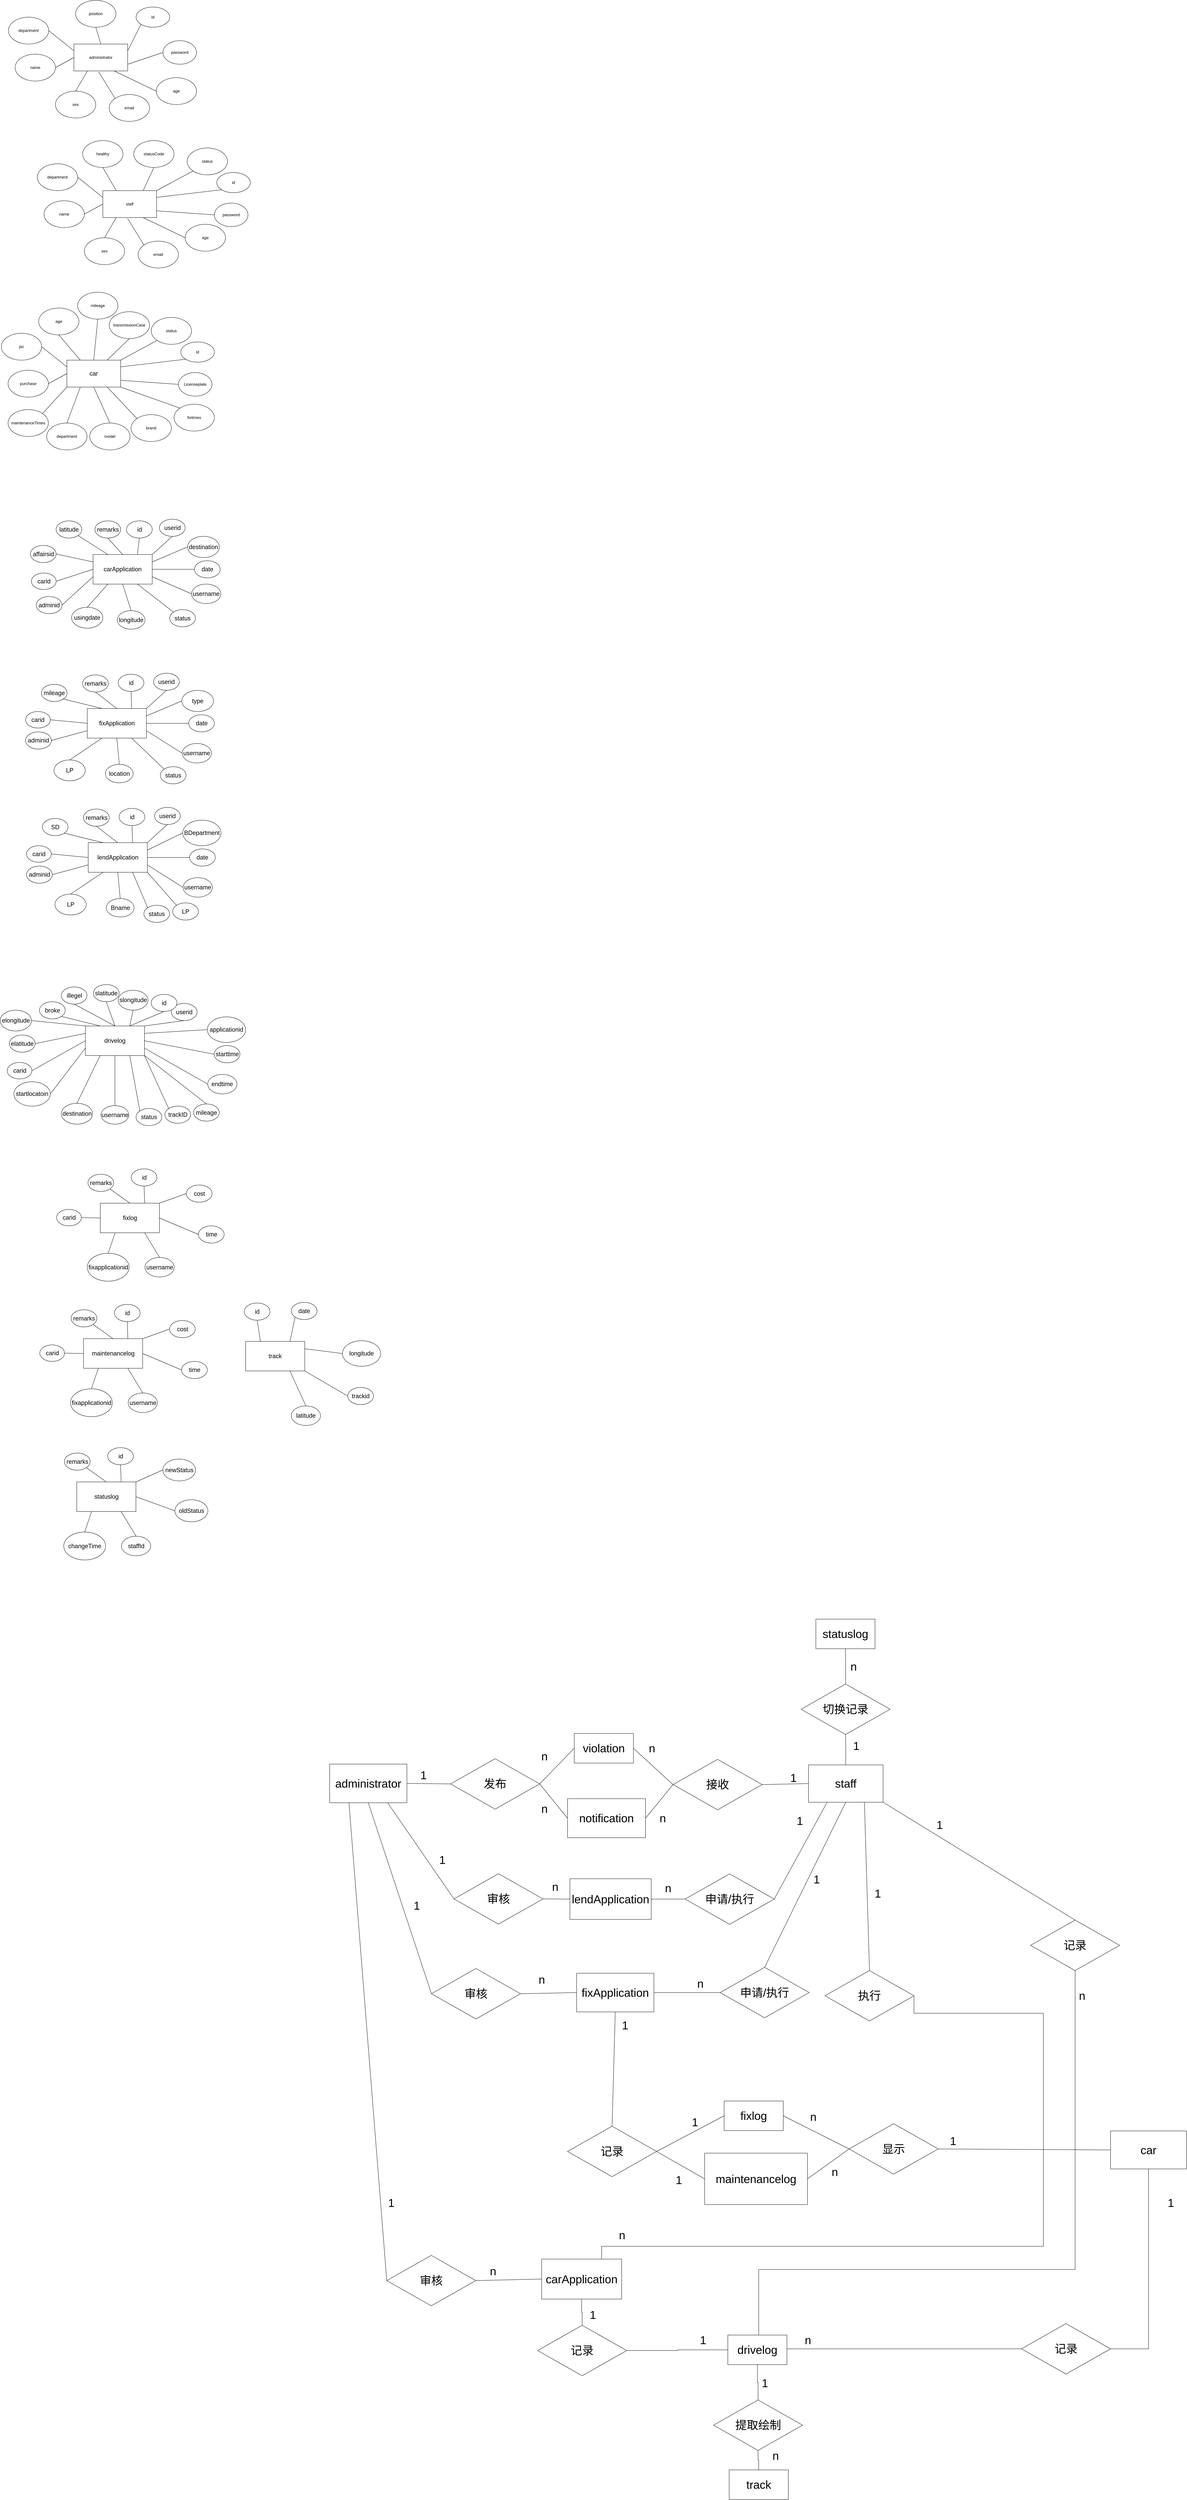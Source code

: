 <mxfile version="15.7.3" type="device"><diagram id="R2lEEEUBdFMjLlhIrx00" name="Page-1"><mxGraphModel dx="6907" dy="4327" grid="0" gridSize="10" guides="1" tooltips="1" connect="1" arrows="0" fold="1" page="0" pageScale="1" pageWidth="850" pageHeight="1100" background="none" math="0" shadow="0" extFonts="Permanent Marker^https://fonts.googleapis.com/css?family=Permanent+Marker"><root><mxCell id="0"/><mxCell id="1" parent="0"/><mxCell id="pbAyw7gaEJHPFMfX8zzz-1" value="administrator" style="rounded=0;whiteSpace=wrap;html=1;" vertex="1" parent="1"><mxGeometry x="305" y="250" width="160" height="80" as="geometry"/></mxCell><mxCell id="pbAyw7gaEJHPFMfX8zzz-22" style="edgeStyle=none;rounded=0;orthogonalLoop=1;jettySize=auto;html=1;exitX=0.5;exitY=1;exitDx=0;exitDy=0;entryX=0.5;entryY=0;entryDx=0;entryDy=0;endArrow=none;" edge="1" parent="1" source="pbAyw7gaEJHPFMfX8zzz-4" target="pbAyw7gaEJHPFMfX8zzz-1"><mxGeometry relative="1" as="geometry"/></mxCell><mxCell id="pbAyw7gaEJHPFMfX8zzz-4" value="position" style="ellipse;whiteSpace=wrap;html=1;" vertex="1" parent="1"><mxGeometry x="310" y="120" width="120" height="80" as="geometry"/></mxCell><mxCell id="pbAyw7gaEJHPFMfX8zzz-15" style="edgeStyle=none;rounded=0;orthogonalLoop=1;jettySize=auto;html=1;exitX=1;exitY=0.5;exitDx=0;exitDy=0;entryX=0;entryY=0.25;entryDx=0;entryDy=0;endArrow=none;" edge="1" parent="1" source="pbAyw7gaEJHPFMfX8zzz-5" target="pbAyw7gaEJHPFMfX8zzz-1"><mxGeometry relative="1" as="geometry"/></mxCell><mxCell id="pbAyw7gaEJHPFMfX8zzz-5" value="department" style="ellipse;whiteSpace=wrap;html=1;" vertex="1" parent="1"><mxGeometry x="110" y="170" width="120" height="80" as="geometry"/></mxCell><mxCell id="pbAyw7gaEJHPFMfX8zzz-18" style="edgeStyle=none;rounded=0;orthogonalLoop=1;jettySize=auto;html=1;exitX=0;exitY=0;exitDx=0;exitDy=0;entryX=0.461;entryY=1.035;entryDx=0;entryDy=0;entryPerimeter=0;endArrow=none;" edge="1" parent="1" source="pbAyw7gaEJHPFMfX8zzz-6" target="pbAyw7gaEJHPFMfX8zzz-1"><mxGeometry relative="1" as="geometry"/></mxCell><mxCell id="pbAyw7gaEJHPFMfX8zzz-6" value="email" style="ellipse;whiteSpace=wrap;html=1;" vertex="1" parent="1"><mxGeometry x="410" y="400" width="120" height="80" as="geometry"/></mxCell><mxCell id="pbAyw7gaEJHPFMfX8zzz-19" style="edgeStyle=none;rounded=0;orthogonalLoop=1;jettySize=auto;html=1;exitX=0;exitY=0.5;exitDx=0;exitDy=0;entryX=0.75;entryY=1;entryDx=0;entryDy=0;endArrow=none;" edge="1" parent="1" source="pbAyw7gaEJHPFMfX8zzz-7" target="pbAyw7gaEJHPFMfX8zzz-1"><mxGeometry relative="1" as="geometry"/></mxCell><mxCell id="pbAyw7gaEJHPFMfX8zzz-7" value="age" style="ellipse;whiteSpace=wrap;html=1;" vertex="1" parent="1"><mxGeometry x="550" y="350" width="120" height="80" as="geometry"/></mxCell><mxCell id="pbAyw7gaEJHPFMfX8zzz-17" style="edgeStyle=none;rounded=0;orthogonalLoop=1;jettySize=auto;html=1;exitX=0.5;exitY=0;exitDx=0;exitDy=0;entryX=0.25;entryY=1;entryDx=0;entryDy=0;endArrow=none;" edge="1" parent="1" source="pbAyw7gaEJHPFMfX8zzz-8" target="pbAyw7gaEJHPFMfX8zzz-1"><mxGeometry relative="1" as="geometry"/></mxCell><mxCell id="pbAyw7gaEJHPFMfX8zzz-8" value="sex" style="ellipse;whiteSpace=wrap;html=1;" vertex="1" parent="1"><mxGeometry x="250" y="390" width="120" height="80" as="geometry"/></mxCell><mxCell id="pbAyw7gaEJHPFMfX8zzz-16" style="edgeStyle=none;rounded=0;orthogonalLoop=1;jettySize=auto;html=1;exitX=1;exitY=0.5;exitDx=0;exitDy=0;entryX=0;entryY=0.5;entryDx=0;entryDy=0;endArrow=none;" edge="1" parent="1" source="pbAyw7gaEJHPFMfX8zzz-9" target="pbAyw7gaEJHPFMfX8zzz-1"><mxGeometry relative="1" as="geometry"/></mxCell><mxCell id="pbAyw7gaEJHPFMfX8zzz-9" value="name" style="ellipse;whiteSpace=wrap;html=1;" vertex="1" parent="1"><mxGeometry x="130" y="280" width="120" height="80" as="geometry"/></mxCell><mxCell id="pbAyw7gaEJHPFMfX8zzz-20" style="edgeStyle=none;rounded=0;orthogonalLoop=1;jettySize=auto;html=1;exitX=0;exitY=0.5;exitDx=0;exitDy=0;entryX=1;entryY=0.75;entryDx=0;entryDy=0;endArrow=none;" edge="1" parent="1" source="pbAyw7gaEJHPFMfX8zzz-10" target="pbAyw7gaEJHPFMfX8zzz-1"><mxGeometry relative="1" as="geometry"/></mxCell><mxCell id="pbAyw7gaEJHPFMfX8zzz-10" value="password" style="ellipse;whiteSpace=wrap;html=1;" vertex="1" parent="1"><mxGeometry x="570" y="240" width="100" height="70" as="geometry"/></mxCell><mxCell id="pbAyw7gaEJHPFMfX8zzz-21" style="edgeStyle=none;rounded=0;orthogonalLoop=1;jettySize=auto;html=1;exitX=0;exitY=1;exitDx=0;exitDy=0;entryX=1;entryY=0.25;entryDx=0;entryDy=0;endArrow=none;" edge="1" parent="1" source="pbAyw7gaEJHPFMfX8zzz-11" target="pbAyw7gaEJHPFMfX8zzz-1"><mxGeometry relative="1" as="geometry"/></mxCell><mxCell id="pbAyw7gaEJHPFMfX8zzz-11" value="id" style="ellipse;whiteSpace=wrap;html=1;" vertex="1" parent="1"><mxGeometry x="490" y="140" width="100" height="60" as="geometry"/></mxCell><mxCell id="pbAyw7gaEJHPFMfX8zzz-23" value="staff" style="rounded=0;whiteSpace=wrap;html=1;" vertex="1" parent="1"><mxGeometry x="391" y="686" width="160" height="80" as="geometry"/></mxCell><mxCell id="pbAyw7gaEJHPFMfX8zzz-24" style="edgeStyle=none;rounded=0;orthogonalLoop=1;jettySize=auto;html=1;exitX=0;exitY=1;exitDx=0;exitDy=0;entryX=1;entryY=0;entryDx=0;entryDy=0;endArrow=none;" edge="1" parent="1" source="pbAyw7gaEJHPFMfX8zzz-25" target="pbAyw7gaEJHPFMfX8zzz-23"><mxGeometry relative="1" as="geometry"/></mxCell><mxCell id="pbAyw7gaEJHPFMfX8zzz-25" value="status" style="ellipse;whiteSpace=wrap;html=1;" vertex="1" parent="1"><mxGeometry x="642" y="559" width="120" height="80" as="geometry"/></mxCell><mxCell id="pbAyw7gaEJHPFMfX8zzz-26" style="edgeStyle=none;rounded=0;orthogonalLoop=1;jettySize=auto;html=1;exitX=1;exitY=0.5;exitDx=0;exitDy=0;entryX=0;entryY=0.25;entryDx=0;entryDy=0;endArrow=none;" edge="1" parent="1" source="pbAyw7gaEJHPFMfX8zzz-27" target="pbAyw7gaEJHPFMfX8zzz-23"><mxGeometry relative="1" as="geometry"/></mxCell><mxCell id="pbAyw7gaEJHPFMfX8zzz-27" value="department" style="ellipse;whiteSpace=wrap;html=1;" vertex="1" parent="1"><mxGeometry x="196" y="606" width="120" height="80" as="geometry"/></mxCell><mxCell id="pbAyw7gaEJHPFMfX8zzz-28" style="edgeStyle=none;rounded=0;orthogonalLoop=1;jettySize=auto;html=1;exitX=0;exitY=0;exitDx=0;exitDy=0;entryX=0.461;entryY=1.035;entryDx=0;entryDy=0;entryPerimeter=0;endArrow=none;" edge="1" parent="1" source="pbAyw7gaEJHPFMfX8zzz-29" target="pbAyw7gaEJHPFMfX8zzz-23"><mxGeometry relative="1" as="geometry"/></mxCell><mxCell id="pbAyw7gaEJHPFMfX8zzz-29" value="email" style="ellipse;whiteSpace=wrap;html=1;" vertex="1" parent="1"><mxGeometry x="496" y="836" width="120" height="80" as="geometry"/></mxCell><mxCell id="pbAyw7gaEJHPFMfX8zzz-30" style="edgeStyle=none;rounded=0;orthogonalLoop=1;jettySize=auto;html=1;exitX=0;exitY=0.5;exitDx=0;exitDy=0;entryX=0.75;entryY=1;entryDx=0;entryDy=0;endArrow=none;" edge="1" parent="1" source="pbAyw7gaEJHPFMfX8zzz-31" target="pbAyw7gaEJHPFMfX8zzz-23"><mxGeometry relative="1" as="geometry"/></mxCell><mxCell id="pbAyw7gaEJHPFMfX8zzz-31" value="age" style="ellipse;whiteSpace=wrap;html=1;" vertex="1" parent="1"><mxGeometry x="636" y="786" width="120" height="80" as="geometry"/></mxCell><mxCell id="pbAyw7gaEJHPFMfX8zzz-32" style="edgeStyle=none;rounded=0;orthogonalLoop=1;jettySize=auto;html=1;exitX=0.5;exitY=0;exitDx=0;exitDy=0;entryX=0.25;entryY=1;entryDx=0;entryDy=0;endArrow=none;" edge="1" parent="1" source="pbAyw7gaEJHPFMfX8zzz-33" target="pbAyw7gaEJHPFMfX8zzz-23"><mxGeometry relative="1" as="geometry"/></mxCell><mxCell id="pbAyw7gaEJHPFMfX8zzz-33" value="sex" style="ellipse;whiteSpace=wrap;html=1;" vertex="1" parent="1"><mxGeometry x="336" y="826" width="120" height="80" as="geometry"/></mxCell><mxCell id="pbAyw7gaEJHPFMfX8zzz-34" style="edgeStyle=none;rounded=0;orthogonalLoop=1;jettySize=auto;html=1;exitX=1;exitY=0.5;exitDx=0;exitDy=0;entryX=0;entryY=0.5;entryDx=0;entryDy=0;endArrow=none;" edge="1" parent="1" source="pbAyw7gaEJHPFMfX8zzz-35" target="pbAyw7gaEJHPFMfX8zzz-23"><mxGeometry relative="1" as="geometry"/></mxCell><mxCell id="pbAyw7gaEJHPFMfX8zzz-35" value="name" style="ellipse;whiteSpace=wrap;html=1;" vertex="1" parent="1"><mxGeometry x="216" y="716" width="120" height="80" as="geometry"/></mxCell><mxCell id="pbAyw7gaEJHPFMfX8zzz-36" style="edgeStyle=none;rounded=0;orthogonalLoop=1;jettySize=auto;html=1;exitX=0;exitY=0.5;exitDx=0;exitDy=0;entryX=1;entryY=0.75;entryDx=0;entryDy=0;endArrow=none;" edge="1" parent="1" source="pbAyw7gaEJHPFMfX8zzz-37" target="pbAyw7gaEJHPFMfX8zzz-23"><mxGeometry relative="1" as="geometry"/></mxCell><mxCell id="pbAyw7gaEJHPFMfX8zzz-37" value="password" style="ellipse;whiteSpace=wrap;html=1;" vertex="1" parent="1"><mxGeometry x="723" y="723" width="100" height="70" as="geometry"/></mxCell><mxCell id="pbAyw7gaEJHPFMfX8zzz-38" style="edgeStyle=none;rounded=0;orthogonalLoop=1;jettySize=auto;html=1;exitX=0;exitY=1;exitDx=0;exitDy=0;entryX=1;entryY=0.25;entryDx=0;entryDy=0;endArrow=none;" edge="1" parent="1" source="pbAyw7gaEJHPFMfX8zzz-39" target="pbAyw7gaEJHPFMfX8zzz-23"><mxGeometry relative="1" as="geometry"/></mxCell><mxCell id="pbAyw7gaEJHPFMfX8zzz-39" value="id" style="ellipse;whiteSpace=wrap;html=1;" vertex="1" parent="1"><mxGeometry x="730" y="632" width="100" height="60" as="geometry"/></mxCell><mxCell id="pbAyw7gaEJHPFMfX8zzz-43" style="edgeStyle=none;rounded=0;orthogonalLoop=1;jettySize=auto;html=1;exitX=0.5;exitY=1;exitDx=0;exitDy=0;entryX=0.75;entryY=0;entryDx=0;entryDy=0;endArrow=none;" edge="1" parent="1" source="pbAyw7gaEJHPFMfX8zzz-40" target="pbAyw7gaEJHPFMfX8zzz-23"><mxGeometry relative="1" as="geometry"/></mxCell><mxCell id="pbAyw7gaEJHPFMfX8zzz-40" value="statusCode" style="ellipse;whiteSpace=wrap;html=1;" vertex="1" parent="1"><mxGeometry x="483" y="537" width="120" height="80" as="geometry"/></mxCell><mxCell id="pbAyw7gaEJHPFMfX8zzz-44" style="edgeStyle=none;rounded=0;orthogonalLoop=1;jettySize=auto;html=1;exitX=0.5;exitY=1;exitDx=0;exitDy=0;entryX=0.25;entryY=0;entryDx=0;entryDy=0;endArrow=none;" edge="1" parent="1" source="pbAyw7gaEJHPFMfX8zzz-41" target="pbAyw7gaEJHPFMfX8zzz-23"><mxGeometry relative="1" as="geometry"/></mxCell><mxCell id="pbAyw7gaEJHPFMfX8zzz-41" value="healthy" style="ellipse;whiteSpace=wrap;html=1;" vertex="1" parent="1"><mxGeometry x="331" y="537" width="120" height="80" as="geometry"/></mxCell><mxCell id="pbAyw7gaEJHPFMfX8zzz-45" value="&lt;font style=&quot;font-size: 18px&quot;&gt;car&lt;/font&gt;" style="rounded=0;whiteSpace=wrap;html=1;" vertex="1" parent="1"><mxGeometry x="284" y="1190" width="160" height="80" as="geometry"/></mxCell><mxCell id="pbAyw7gaEJHPFMfX8zzz-46" style="edgeStyle=none;rounded=0;orthogonalLoop=1;jettySize=auto;html=1;exitX=0;exitY=1;exitDx=0;exitDy=0;entryX=1;entryY=0;entryDx=0;entryDy=0;endArrow=none;" edge="1" parent="1" source="pbAyw7gaEJHPFMfX8zzz-47" target="pbAyw7gaEJHPFMfX8zzz-45"><mxGeometry relative="1" as="geometry"/></mxCell><mxCell id="pbAyw7gaEJHPFMfX8zzz-47" value="status" style="ellipse;whiteSpace=wrap;html=1;" vertex="1" parent="1"><mxGeometry x="535" y="1063" width="120" height="80" as="geometry"/></mxCell><mxCell id="pbAyw7gaEJHPFMfX8zzz-48" style="edgeStyle=none;rounded=0;orthogonalLoop=1;jettySize=auto;html=1;exitX=1;exitY=0.5;exitDx=0;exitDy=0;entryX=0;entryY=0.25;entryDx=0;entryDy=0;endArrow=none;" edge="1" parent="1" source="pbAyw7gaEJHPFMfX8zzz-49" target="pbAyw7gaEJHPFMfX8zzz-45"><mxGeometry relative="1" as="geometry"/></mxCell><mxCell id="pbAyw7gaEJHPFMfX8zzz-49" value="pic" style="ellipse;whiteSpace=wrap;html=1;" vertex="1" parent="1"><mxGeometry x="89" y="1110" width="120" height="80" as="geometry"/></mxCell><mxCell id="pbAyw7gaEJHPFMfX8zzz-50" style="edgeStyle=none;rounded=0;orthogonalLoop=1;jettySize=auto;html=1;exitX=0.5;exitY=0;exitDx=0;exitDy=0;entryX=0.5;entryY=1;entryDx=0;entryDy=0;endArrow=none;" edge="1" parent="1" source="pbAyw7gaEJHPFMfX8zzz-51" target="pbAyw7gaEJHPFMfX8zzz-45"><mxGeometry relative="1" as="geometry"/></mxCell><mxCell id="pbAyw7gaEJHPFMfX8zzz-51" value="model" style="ellipse;whiteSpace=wrap;html=1;" vertex="1" parent="1"><mxGeometry x="352" y="1377" width="120" height="80" as="geometry"/></mxCell><mxCell id="pbAyw7gaEJHPFMfX8zzz-52" style="edgeStyle=none;rounded=0;orthogonalLoop=1;jettySize=auto;html=1;exitX=0;exitY=0;exitDx=0;exitDy=0;entryX=0.75;entryY=1;entryDx=0;entryDy=0;endArrow=none;" edge="1" parent="1" source="pbAyw7gaEJHPFMfX8zzz-53" target="pbAyw7gaEJHPFMfX8zzz-45"><mxGeometry relative="1" as="geometry"/></mxCell><mxCell id="pbAyw7gaEJHPFMfX8zzz-53" value="brand" style="ellipse;whiteSpace=wrap;html=1;" vertex="1" parent="1"><mxGeometry x="475" y="1352" width="120" height="80" as="geometry"/></mxCell><mxCell id="pbAyw7gaEJHPFMfX8zzz-54" style="edgeStyle=none;rounded=0;orthogonalLoop=1;jettySize=auto;html=1;exitX=0.5;exitY=0;exitDx=0;exitDy=0;entryX=0.25;entryY=1;entryDx=0;entryDy=0;endArrow=none;" edge="1" parent="1" source="pbAyw7gaEJHPFMfX8zzz-55" target="pbAyw7gaEJHPFMfX8zzz-45"><mxGeometry relative="1" as="geometry"/></mxCell><mxCell id="pbAyw7gaEJHPFMfX8zzz-55" value="department" style="ellipse;whiteSpace=wrap;html=1;" vertex="1" parent="1"><mxGeometry x="224" y="1377" width="120" height="80" as="geometry"/></mxCell><mxCell id="pbAyw7gaEJHPFMfX8zzz-56" style="edgeStyle=none;rounded=0;orthogonalLoop=1;jettySize=auto;html=1;exitX=1;exitY=0.5;exitDx=0;exitDy=0;entryX=0;entryY=0.5;entryDx=0;entryDy=0;endArrow=none;" edge="1" parent="1" source="pbAyw7gaEJHPFMfX8zzz-57" target="pbAyw7gaEJHPFMfX8zzz-45"><mxGeometry relative="1" as="geometry"/></mxCell><mxCell id="pbAyw7gaEJHPFMfX8zzz-57" value="purchase" style="ellipse;whiteSpace=wrap;html=1;" vertex="1" parent="1"><mxGeometry x="109" y="1220" width="120" height="80" as="geometry"/></mxCell><mxCell id="pbAyw7gaEJHPFMfX8zzz-58" style="edgeStyle=none;rounded=0;orthogonalLoop=1;jettySize=auto;html=1;exitX=0;exitY=0.5;exitDx=0;exitDy=0;entryX=1;entryY=0.75;entryDx=0;entryDy=0;endArrow=none;" edge="1" parent="1" source="pbAyw7gaEJHPFMfX8zzz-59" target="pbAyw7gaEJHPFMfX8zzz-45"><mxGeometry relative="1" as="geometry"/></mxCell><mxCell id="pbAyw7gaEJHPFMfX8zzz-59" value="Licenseplate" style="ellipse;whiteSpace=wrap;html=1;" vertex="1" parent="1"><mxGeometry x="616" y="1227" width="100" height="70" as="geometry"/></mxCell><mxCell id="pbAyw7gaEJHPFMfX8zzz-60" style="edgeStyle=none;rounded=0;orthogonalLoop=1;jettySize=auto;html=1;exitX=0;exitY=1;exitDx=0;exitDy=0;entryX=1;entryY=0.25;entryDx=0;entryDy=0;endArrow=none;" edge="1" parent="1" source="pbAyw7gaEJHPFMfX8zzz-61" target="pbAyw7gaEJHPFMfX8zzz-45"><mxGeometry relative="1" as="geometry"/></mxCell><mxCell id="pbAyw7gaEJHPFMfX8zzz-61" value="id" style="ellipse;whiteSpace=wrap;html=1;" vertex="1" parent="1"><mxGeometry x="623" y="1136" width="100" height="60" as="geometry"/></mxCell><mxCell id="pbAyw7gaEJHPFMfX8zzz-62" style="edgeStyle=none;rounded=0;orthogonalLoop=1;jettySize=auto;html=1;exitX=0.5;exitY=1;exitDx=0;exitDy=0;entryX=0.75;entryY=0;entryDx=0;entryDy=0;endArrow=none;" edge="1" parent="1" source="pbAyw7gaEJHPFMfX8zzz-63" target="pbAyw7gaEJHPFMfX8zzz-45"><mxGeometry relative="1" as="geometry"/></mxCell><mxCell id="pbAyw7gaEJHPFMfX8zzz-63" value="transmissionCase" style="ellipse;whiteSpace=wrap;html=1;" vertex="1" parent="1"><mxGeometry x="410" y="1046" width="120" height="80" as="geometry"/></mxCell><mxCell id="pbAyw7gaEJHPFMfX8zzz-64" style="edgeStyle=none;rounded=0;orthogonalLoop=1;jettySize=auto;html=1;exitX=0.5;exitY=1;exitDx=0;exitDy=0;entryX=0.25;entryY=0;entryDx=0;entryDy=0;endArrow=none;" edge="1" parent="1" source="pbAyw7gaEJHPFMfX8zzz-65" target="pbAyw7gaEJHPFMfX8zzz-45"><mxGeometry relative="1" as="geometry"/></mxCell><mxCell id="pbAyw7gaEJHPFMfX8zzz-65" value="age" style="ellipse;whiteSpace=wrap;html=1;" vertex="1" parent="1"><mxGeometry x="200" y="1035" width="120" height="80" as="geometry"/></mxCell><mxCell id="pbAyw7gaEJHPFMfX8zzz-67" style="edgeStyle=none;rounded=0;orthogonalLoop=1;jettySize=auto;html=1;exitX=1;exitY=0;exitDx=0;exitDy=0;entryX=0;entryY=1;entryDx=0;entryDy=0;endArrow=none;" edge="1" parent="1" source="pbAyw7gaEJHPFMfX8zzz-66" target="pbAyw7gaEJHPFMfX8zzz-45"><mxGeometry relative="1" as="geometry"/></mxCell><mxCell id="pbAyw7gaEJHPFMfX8zzz-66" value="maintenanceTimes" style="ellipse;whiteSpace=wrap;html=1;" vertex="1" parent="1"><mxGeometry x="109" y="1337" width="120" height="80" as="geometry"/></mxCell><mxCell id="pbAyw7gaEJHPFMfX8zzz-70" style="edgeStyle=none;rounded=0;orthogonalLoop=1;jettySize=auto;html=1;exitX=0;exitY=0;exitDx=0;exitDy=0;entryX=1;entryY=1;entryDx=0;entryDy=0;endArrow=none;" edge="1" parent="1" source="pbAyw7gaEJHPFMfX8zzz-69" target="pbAyw7gaEJHPFMfX8zzz-45"><mxGeometry relative="1" as="geometry"/></mxCell><mxCell id="pbAyw7gaEJHPFMfX8zzz-69" value="fixtimes" style="ellipse;whiteSpace=wrap;html=1;" vertex="1" parent="1"><mxGeometry x="603" y="1321" width="120" height="80" as="geometry"/></mxCell><mxCell id="pbAyw7gaEJHPFMfX8zzz-73" style="edgeStyle=none;rounded=0;orthogonalLoop=1;jettySize=auto;html=1;exitX=0.5;exitY=1;exitDx=0;exitDy=0;entryX=0.5;entryY=0;entryDx=0;entryDy=0;endArrow=none;" edge="1" parent="1" source="pbAyw7gaEJHPFMfX8zzz-72" target="pbAyw7gaEJHPFMfX8zzz-45"><mxGeometry relative="1" as="geometry"/></mxCell><mxCell id="pbAyw7gaEJHPFMfX8zzz-72" value="mileage" style="ellipse;whiteSpace=wrap;html=1;" vertex="1" parent="1"><mxGeometry x="316" y="988" width="120" height="80" as="geometry"/></mxCell><mxCell id="pbAyw7gaEJHPFMfX8zzz-101" value="carApplication" style="rounded=0;whiteSpace=wrap;html=1;fontSize=18;" vertex="1" parent="1"><mxGeometry x="362" y="1768" width="176" height="88" as="geometry"/></mxCell><mxCell id="pbAyw7gaEJHPFMfX8zzz-116" style="edgeStyle=none;rounded=0;orthogonalLoop=1;jettySize=auto;html=1;exitX=1;exitY=1;exitDx=0;exitDy=0;entryX=0.25;entryY=0;entryDx=0;entryDy=0;fontSize=18;endArrow=none;" edge="1" parent="1" source="pbAyw7gaEJHPFMfX8zzz-102" target="pbAyw7gaEJHPFMfX8zzz-101"><mxGeometry relative="1" as="geometry"/></mxCell><mxCell id="pbAyw7gaEJHPFMfX8zzz-102" value="latitude" style="ellipse;whiteSpace=wrap;html=1;fontSize=18;" vertex="1" parent="1"><mxGeometry x="252" y="1668" width="76.5" height="51" as="geometry"/></mxCell><mxCell id="pbAyw7gaEJHPFMfX8zzz-121" style="edgeStyle=none;rounded=0;orthogonalLoop=1;jettySize=auto;html=1;exitX=0.5;exitY=0;exitDx=0;exitDy=0;entryX=0.5;entryY=1;entryDx=0;entryDy=0;fontSize=18;endArrow=none;" edge="1" parent="1" source="pbAyw7gaEJHPFMfX8zzz-103" target="pbAyw7gaEJHPFMfX8zzz-101"><mxGeometry relative="1" as="geometry"/></mxCell><mxCell id="pbAyw7gaEJHPFMfX8zzz-103" value="longitude" style="ellipse;whiteSpace=wrap;html=1;fontSize=18;" vertex="1" parent="1"><mxGeometry x="434" y="1935" width="82.5" height="55" as="geometry"/></mxCell><mxCell id="pbAyw7gaEJHPFMfX8zzz-120" style="edgeStyle=none;rounded=0;orthogonalLoop=1;jettySize=auto;html=1;exitX=0.5;exitY=0;exitDx=0;exitDy=0;entryX=0.25;entryY=1;entryDx=0;entryDy=0;fontSize=18;endArrow=none;" edge="1" parent="1" source="pbAyw7gaEJHPFMfX8zzz-104" target="pbAyw7gaEJHPFMfX8zzz-101"><mxGeometry relative="1" as="geometry"/></mxCell><mxCell id="pbAyw7gaEJHPFMfX8zzz-104" value="usingdate" style="ellipse;whiteSpace=wrap;html=1;fontSize=18;" vertex="1" parent="1"><mxGeometry x="298" y="1925" width="93" height="62" as="geometry"/></mxCell><mxCell id="pbAyw7gaEJHPFMfX8zzz-122" style="edgeStyle=none;rounded=0;orthogonalLoop=1;jettySize=auto;html=1;exitX=0;exitY=0;exitDx=0;exitDy=0;entryX=0.75;entryY=1;entryDx=0;entryDy=0;fontSize=18;endArrow=none;" edge="1" parent="1" source="pbAyw7gaEJHPFMfX8zzz-105" target="pbAyw7gaEJHPFMfX8zzz-101"><mxGeometry relative="1" as="geometry"/></mxCell><mxCell id="pbAyw7gaEJHPFMfX8zzz-105" value="status" style="ellipse;whiteSpace=wrap;html=1;fontSize=18;" vertex="1" parent="1"><mxGeometry x="590" y="1932" width="76.5" height="51" as="geometry"/></mxCell><mxCell id="pbAyw7gaEJHPFMfX8zzz-117" style="edgeStyle=none;rounded=0;orthogonalLoop=1;jettySize=auto;html=1;exitX=1;exitY=0.5;exitDx=0;exitDy=0;entryX=0;entryY=0.25;entryDx=0;entryDy=0;fontSize=18;endArrow=none;" edge="1" parent="1" source="pbAyw7gaEJHPFMfX8zzz-106" target="pbAyw7gaEJHPFMfX8zzz-101"><mxGeometry relative="1" as="geometry"/></mxCell><mxCell id="pbAyw7gaEJHPFMfX8zzz-106" value="affairsid" style="ellipse;whiteSpace=wrap;html=1;fontSize=18;" vertex="1" parent="1"><mxGeometry x="175.5" y="1741" width="76.5" height="51" as="geometry"/></mxCell><mxCell id="pbAyw7gaEJHPFMfX8zzz-118" style="edgeStyle=none;rounded=0;orthogonalLoop=1;jettySize=auto;html=1;exitX=1;exitY=0.5;exitDx=0;exitDy=0;entryX=0;entryY=0.5;entryDx=0;entryDy=0;fontSize=18;endArrow=none;" edge="1" parent="1" source="pbAyw7gaEJHPFMfX8zzz-107" target="pbAyw7gaEJHPFMfX8zzz-101"><mxGeometry relative="1" as="geometry"/></mxCell><mxCell id="pbAyw7gaEJHPFMfX8zzz-107" value="carid" style="ellipse;whiteSpace=wrap;html=1;fontSize=18;" vertex="1" parent="1"><mxGeometry x="178.5" y="1823" width="73.5" height="49" as="geometry"/></mxCell><mxCell id="pbAyw7gaEJHPFMfX8zzz-119" style="edgeStyle=none;rounded=0;orthogonalLoop=1;jettySize=auto;html=1;exitX=1;exitY=0.5;exitDx=0;exitDy=0;entryX=0;entryY=0.75;entryDx=0;entryDy=0;fontSize=18;endArrow=none;" edge="1" parent="1" source="pbAyw7gaEJHPFMfX8zzz-108" target="pbAyw7gaEJHPFMfX8zzz-101"><mxGeometry relative="1" as="geometry"/></mxCell><mxCell id="pbAyw7gaEJHPFMfX8zzz-108" value="adminid" style="ellipse;whiteSpace=wrap;html=1;fontSize=18;" vertex="1" parent="1"><mxGeometry x="193" y="1893" width="76.5" height="51" as="geometry"/></mxCell><mxCell id="pbAyw7gaEJHPFMfX8zzz-123" style="edgeStyle=none;rounded=0;orthogonalLoop=1;jettySize=auto;html=1;exitX=0;exitY=0.5;exitDx=0;exitDy=0;entryX=1;entryY=0.75;entryDx=0;entryDy=0;fontSize=18;endArrow=none;" edge="1" parent="1" source="pbAyw7gaEJHPFMfX8zzz-109" target="pbAyw7gaEJHPFMfX8zzz-101"><mxGeometry relative="1" as="geometry"/></mxCell><mxCell id="pbAyw7gaEJHPFMfX8zzz-109" value="username" style="ellipse;whiteSpace=wrap;html=1;fontSize=18;" vertex="1" parent="1"><mxGeometry x="655" y="1856" width="87" height="58" as="geometry"/></mxCell><mxCell id="pbAyw7gaEJHPFMfX8zzz-126" style="edgeStyle=none;rounded=0;orthogonalLoop=1;jettySize=auto;html=1;exitX=0.5;exitY=1;exitDx=0;exitDy=0;entryX=1;entryY=0;entryDx=0;entryDy=0;fontSize=18;endArrow=none;" edge="1" parent="1" source="pbAyw7gaEJHPFMfX8zzz-110" target="pbAyw7gaEJHPFMfX8zzz-101"><mxGeometry relative="1" as="geometry"/></mxCell><mxCell id="pbAyw7gaEJHPFMfX8zzz-110" value="userid" style="ellipse;whiteSpace=wrap;html=1;fontSize=18;" vertex="1" parent="1"><mxGeometry x="559.5" y="1663" width="76.5" height="51" as="geometry"/></mxCell><mxCell id="pbAyw7gaEJHPFMfX8zzz-125" style="edgeStyle=none;rounded=0;orthogonalLoop=1;jettySize=auto;html=1;exitX=0;exitY=0.5;exitDx=0;exitDy=0;entryX=1;entryY=0.25;entryDx=0;entryDy=0;fontSize=18;endArrow=none;" edge="1" parent="1" source="pbAyw7gaEJHPFMfX8zzz-111" target="pbAyw7gaEJHPFMfX8zzz-101"><mxGeometry relative="1" as="geometry"/></mxCell><mxCell id="pbAyw7gaEJHPFMfX8zzz-111" value="destination" style="ellipse;whiteSpace=wrap;html=1;fontSize=18;" vertex="1" parent="1"><mxGeometry x="643.25" y="1714" width="94.5" height="63" as="geometry"/></mxCell><mxCell id="pbAyw7gaEJHPFMfX8zzz-124" style="edgeStyle=none;rounded=0;orthogonalLoop=1;jettySize=auto;html=1;exitX=0;exitY=0.5;exitDx=0;exitDy=0;entryX=1;entryY=0.5;entryDx=0;entryDy=0;fontSize=18;endArrow=none;" edge="1" parent="1" source="pbAyw7gaEJHPFMfX8zzz-112" target="pbAyw7gaEJHPFMfX8zzz-101"><mxGeometry relative="1" as="geometry"/></mxCell><mxCell id="pbAyw7gaEJHPFMfX8zzz-112" value="date" style="ellipse;whiteSpace=wrap;html=1;fontSize=18;" vertex="1" parent="1"><mxGeometry x="663.75" y="1786.5" width="76.5" height="51" as="geometry"/></mxCell><mxCell id="pbAyw7gaEJHPFMfX8zzz-128" style="edgeStyle=none;rounded=0;orthogonalLoop=1;jettySize=auto;html=1;exitX=0.5;exitY=1;exitDx=0;exitDy=0;entryX=0.5;entryY=0;entryDx=0;entryDy=0;fontSize=18;endArrow=none;" edge="1" parent="1" source="pbAyw7gaEJHPFMfX8zzz-113" target="pbAyw7gaEJHPFMfX8zzz-101"><mxGeometry relative="1" as="geometry"/></mxCell><mxCell id="pbAyw7gaEJHPFMfX8zzz-113" value="remarks" style="ellipse;whiteSpace=wrap;html=1;fontSize=18;" vertex="1" parent="1"><mxGeometry x="367.5" y="1668" width="76.5" height="51" as="geometry"/></mxCell><mxCell id="pbAyw7gaEJHPFMfX8zzz-127" style="edgeStyle=none;rounded=0;orthogonalLoop=1;jettySize=auto;html=1;exitX=0.5;exitY=1;exitDx=0;exitDy=0;entryX=0.75;entryY=0;entryDx=0;entryDy=0;fontSize=18;endArrow=none;" edge="1" parent="1" source="pbAyw7gaEJHPFMfX8zzz-114" target="pbAyw7gaEJHPFMfX8zzz-101"><mxGeometry relative="1" as="geometry"/></mxCell><mxCell id="pbAyw7gaEJHPFMfX8zzz-114" value="id" style="ellipse;whiteSpace=wrap;html=1;fontSize=18;" vertex="1" parent="1"><mxGeometry x="461.5" y="1668" width="76.5" height="51" as="geometry"/></mxCell><mxCell id="pbAyw7gaEJHPFMfX8zzz-129" value="fixApplication" style="rounded=0;whiteSpace=wrap;html=1;fontSize=18;" vertex="1" parent="1"><mxGeometry x="344.75" y="2226" width="176" height="88" as="geometry"/></mxCell><mxCell id="pbAyw7gaEJHPFMfX8zzz-130" style="edgeStyle=none;rounded=0;orthogonalLoop=1;jettySize=auto;html=1;exitX=1;exitY=1;exitDx=0;exitDy=0;entryX=0.25;entryY=0;entryDx=0;entryDy=0;fontSize=18;endArrow=none;" edge="1" parent="1" source="pbAyw7gaEJHPFMfX8zzz-131" target="pbAyw7gaEJHPFMfX8zzz-129"><mxGeometry relative="1" as="geometry"/></mxCell><mxCell id="pbAyw7gaEJHPFMfX8zzz-131" value="mileage" style="ellipse;whiteSpace=wrap;html=1;fontSize=18;" vertex="1" parent="1"><mxGeometry x="208.25" y="2154" width="76.5" height="51" as="geometry"/></mxCell><mxCell id="pbAyw7gaEJHPFMfX8zzz-132" style="edgeStyle=none;rounded=0;orthogonalLoop=1;jettySize=auto;html=1;exitX=0.5;exitY=0;exitDx=0;exitDy=0;entryX=0.5;entryY=1;entryDx=0;entryDy=0;fontSize=18;endArrow=none;" edge="1" parent="1" source="pbAyw7gaEJHPFMfX8zzz-133" target="pbAyw7gaEJHPFMfX8zzz-129"><mxGeometry relative="1" as="geometry"/></mxCell><mxCell id="pbAyw7gaEJHPFMfX8zzz-133" value="location" style="ellipse;whiteSpace=wrap;html=1;fontSize=18;" vertex="1" parent="1"><mxGeometry x="398.75" y="2392" width="82.5" height="55" as="geometry"/></mxCell><mxCell id="pbAyw7gaEJHPFMfX8zzz-134" style="edgeStyle=none;rounded=0;orthogonalLoop=1;jettySize=auto;html=1;exitX=0.5;exitY=0;exitDx=0;exitDy=0;entryX=0.25;entryY=1;entryDx=0;entryDy=0;fontSize=18;endArrow=none;" edge="1" parent="1" source="pbAyw7gaEJHPFMfX8zzz-135" target="pbAyw7gaEJHPFMfX8zzz-129"><mxGeometry relative="1" as="geometry"/></mxCell><mxCell id="pbAyw7gaEJHPFMfX8zzz-135" value="LP" style="ellipse;whiteSpace=wrap;html=1;fontSize=18;" vertex="1" parent="1"><mxGeometry x="245.75" y="2379" width="93" height="62" as="geometry"/></mxCell><mxCell id="pbAyw7gaEJHPFMfX8zzz-136" style="edgeStyle=none;rounded=0;orthogonalLoop=1;jettySize=auto;html=1;exitX=0;exitY=0;exitDx=0;exitDy=0;entryX=0.75;entryY=1;entryDx=0;entryDy=0;fontSize=18;endArrow=none;" edge="1" parent="1" source="pbAyw7gaEJHPFMfX8zzz-137" target="pbAyw7gaEJHPFMfX8zzz-129"><mxGeometry relative="1" as="geometry"/></mxCell><mxCell id="pbAyw7gaEJHPFMfX8zzz-137" value="status" style="ellipse;whiteSpace=wrap;html=1;fontSize=18;" vertex="1" parent="1"><mxGeometry x="562.25" y="2399" width="76.5" height="51" as="geometry"/></mxCell><mxCell id="pbAyw7gaEJHPFMfX8zzz-140" style="edgeStyle=none;rounded=0;orthogonalLoop=1;jettySize=auto;html=1;exitX=1;exitY=0.5;exitDx=0;exitDy=0;entryX=0;entryY=0.5;entryDx=0;entryDy=0;fontSize=18;endArrow=none;" edge="1" parent="1" source="pbAyw7gaEJHPFMfX8zzz-141" target="pbAyw7gaEJHPFMfX8zzz-129"><mxGeometry relative="1" as="geometry"/></mxCell><mxCell id="pbAyw7gaEJHPFMfX8zzz-141" value="carid" style="ellipse;whiteSpace=wrap;html=1;fontSize=18;" vertex="1" parent="1"><mxGeometry x="161.25" y="2235" width="73.5" height="49" as="geometry"/></mxCell><mxCell id="pbAyw7gaEJHPFMfX8zzz-142" style="edgeStyle=none;rounded=0;orthogonalLoop=1;jettySize=auto;html=1;exitX=1;exitY=0.5;exitDx=0;exitDy=0;entryX=0;entryY=0.75;entryDx=0;entryDy=0;fontSize=18;endArrow=none;" edge="1" parent="1" source="pbAyw7gaEJHPFMfX8zzz-143" target="pbAyw7gaEJHPFMfX8zzz-129"><mxGeometry relative="1" as="geometry"/></mxCell><mxCell id="pbAyw7gaEJHPFMfX8zzz-143" value="adminid" style="ellipse;whiteSpace=wrap;html=1;fontSize=18;" vertex="1" parent="1"><mxGeometry x="161.25" y="2295.5" width="76.5" height="51" as="geometry"/></mxCell><mxCell id="pbAyw7gaEJHPFMfX8zzz-144" style="edgeStyle=none;rounded=0;orthogonalLoop=1;jettySize=auto;html=1;exitX=0;exitY=0.5;exitDx=0;exitDy=0;entryX=1;entryY=0.75;entryDx=0;entryDy=0;fontSize=18;endArrow=none;" edge="1" parent="1" source="pbAyw7gaEJHPFMfX8zzz-145" target="pbAyw7gaEJHPFMfX8zzz-129"><mxGeometry relative="1" as="geometry"/></mxCell><mxCell id="pbAyw7gaEJHPFMfX8zzz-145" value="username" style="ellipse;whiteSpace=wrap;html=1;fontSize=18;" vertex="1" parent="1"><mxGeometry x="627.25" y="2330" width="87" height="58" as="geometry"/></mxCell><mxCell id="pbAyw7gaEJHPFMfX8zzz-146" style="edgeStyle=none;rounded=0;orthogonalLoop=1;jettySize=auto;html=1;exitX=0.5;exitY=1;exitDx=0;exitDy=0;entryX=1;entryY=0;entryDx=0;entryDy=0;fontSize=18;endArrow=none;" edge="1" parent="1" source="pbAyw7gaEJHPFMfX8zzz-147" target="pbAyw7gaEJHPFMfX8zzz-129"><mxGeometry relative="1" as="geometry"/></mxCell><mxCell id="pbAyw7gaEJHPFMfX8zzz-147" value="userid" style="ellipse;whiteSpace=wrap;html=1;fontSize=18;" vertex="1" parent="1"><mxGeometry x="542.25" y="2121" width="76.5" height="51" as="geometry"/></mxCell><mxCell id="pbAyw7gaEJHPFMfX8zzz-148" style="edgeStyle=none;rounded=0;orthogonalLoop=1;jettySize=auto;html=1;exitX=0;exitY=0.5;exitDx=0;exitDy=0;entryX=1;entryY=0.25;entryDx=0;entryDy=0;fontSize=18;endArrow=none;" edge="1" parent="1" source="pbAyw7gaEJHPFMfX8zzz-149" target="pbAyw7gaEJHPFMfX8zzz-129"><mxGeometry relative="1" as="geometry"/></mxCell><mxCell id="pbAyw7gaEJHPFMfX8zzz-149" value="type" style="ellipse;whiteSpace=wrap;html=1;fontSize=18;" vertex="1" parent="1"><mxGeometry x="626" y="2172" width="94.5" height="63" as="geometry"/></mxCell><mxCell id="pbAyw7gaEJHPFMfX8zzz-150" style="edgeStyle=none;rounded=0;orthogonalLoop=1;jettySize=auto;html=1;exitX=0;exitY=0.5;exitDx=0;exitDy=0;entryX=1;entryY=0.5;entryDx=0;entryDy=0;fontSize=18;endArrow=none;" edge="1" parent="1" source="pbAyw7gaEJHPFMfX8zzz-151" target="pbAyw7gaEJHPFMfX8zzz-129"><mxGeometry relative="1" as="geometry"/></mxCell><mxCell id="pbAyw7gaEJHPFMfX8zzz-151" value="date" style="ellipse;whiteSpace=wrap;html=1;fontSize=18;" vertex="1" parent="1"><mxGeometry x="646.5" y="2244.5" width="76.5" height="51" as="geometry"/></mxCell><mxCell id="pbAyw7gaEJHPFMfX8zzz-152" style="edgeStyle=none;rounded=0;orthogonalLoop=1;jettySize=auto;html=1;exitX=0.5;exitY=1;exitDx=0;exitDy=0;entryX=0.5;entryY=0;entryDx=0;entryDy=0;fontSize=18;endArrow=none;" edge="1" parent="1" source="pbAyw7gaEJHPFMfX8zzz-153" target="pbAyw7gaEJHPFMfX8zzz-129"><mxGeometry relative="1" as="geometry"/></mxCell><mxCell id="pbAyw7gaEJHPFMfX8zzz-153" value="remarks" style="ellipse;whiteSpace=wrap;html=1;fontSize=18;" vertex="1" parent="1"><mxGeometry x="330.75" y="2126" width="76.5" height="51" as="geometry"/></mxCell><mxCell id="pbAyw7gaEJHPFMfX8zzz-154" style="edgeStyle=none;rounded=0;orthogonalLoop=1;jettySize=auto;html=1;exitX=0.5;exitY=1;exitDx=0;exitDy=0;entryX=0.75;entryY=0;entryDx=0;entryDy=0;fontSize=18;endArrow=none;" edge="1" parent="1" source="pbAyw7gaEJHPFMfX8zzz-155" target="pbAyw7gaEJHPFMfX8zzz-129"><mxGeometry relative="1" as="geometry"/></mxCell><mxCell id="pbAyw7gaEJHPFMfX8zzz-155" value="id" style="ellipse;whiteSpace=wrap;html=1;fontSize=18;" vertex="1" parent="1"><mxGeometry x="436.75" y="2124" width="76.5" height="51" as="geometry"/></mxCell><mxCell id="pbAyw7gaEJHPFMfX8zzz-182" style="edgeStyle=none;rounded=0;orthogonalLoop=1;jettySize=auto;html=1;exitX=1;exitY=1;exitDx=0;exitDy=0;entryX=0;entryY=0;entryDx=0;entryDy=0;fontSize=18;endArrow=none;" edge="1" parent="1" source="pbAyw7gaEJHPFMfX8zzz-156" target="pbAyw7gaEJHPFMfX8zzz-181"><mxGeometry relative="1" as="geometry"/></mxCell><mxCell id="pbAyw7gaEJHPFMfX8zzz-156" value="lendApplication" style="rounded=0;whiteSpace=wrap;html=1;fontSize=18;" vertex="1" parent="1"><mxGeometry x="347.5" y="2625" width="176" height="88" as="geometry"/></mxCell><mxCell id="pbAyw7gaEJHPFMfX8zzz-157" style="edgeStyle=none;rounded=0;orthogonalLoop=1;jettySize=auto;html=1;exitX=1;exitY=1;exitDx=0;exitDy=0;entryX=0.25;entryY=0;entryDx=0;entryDy=0;fontSize=18;endArrow=none;" edge="1" parent="1" source="pbAyw7gaEJHPFMfX8zzz-158" target="pbAyw7gaEJHPFMfX8zzz-156"><mxGeometry relative="1" as="geometry"/></mxCell><mxCell id="pbAyw7gaEJHPFMfX8zzz-158" value="SD" style="ellipse;whiteSpace=wrap;html=1;fontSize=18;" vertex="1" parent="1"><mxGeometry x="211" y="2553" width="76.5" height="51" as="geometry"/></mxCell><mxCell id="pbAyw7gaEJHPFMfX8zzz-159" style="edgeStyle=none;rounded=0;orthogonalLoop=1;jettySize=auto;html=1;exitX=0.5;exitY=0;exitDx=0;exitDy=0;entryX=0.5;entryY=1;entryDx=0;entryDy=0;fontSize=18;endArrow=none;" edge="1" parent="1" source="pbAyw7gaEJHPFMfX8zzz-160" target="pbAyw7gaEJHPFMfX8zzz-156"><mxGeometry relative="1" as="geometry"/></mxCell><mxCell id="pbAyw7gaEJHPFMfX8zzz-160" value="Bname" style="ellipse;whiteSpace=wrap;html=1;fontSize=18;" vertex="1" parent="1"><mxGeometry x="401.5" y="2791" width="82.5" height="55" as="geometry"/></mxCell><mxCell id="pbAyw7gaEJHPFMfX8zzz-161" style="edgeStyle=none;rounded=0;orthogonalLoop=1;jettySize=auto;html=1;exitX=0.5;exitY=0;exitDx=0;exitDy=0;entryX=0.25;entryY=1;entryDx=0;entryDy=0;fontSize=18;endArrow=none;" edge="1" parent="1" source="pbAyw7gaEJHPFMfX8zzz-162" target="pbAyw7gaEJHPFMfX8zzz-156"><mxGeometry relative="1" as="geometry"/></mxCell><mxCell id="pbAyw7gaEJHPFMfX8zzz-162" value="LP" style="ellipse;whiteSpace=wrap;html=1;fontSize=18;" vertex="1" parent="1"><mxGeometry x="248.5" y="2778" width="93" height="62" as="geometry"/></mxCell><mxCell id="pbAyw7gaEJHPFMfX8zzz-163" style="edgeStyle=none;rounded=0;orthogonalLoop=1;jettySize=auto;html=1;exitX=0;exitY=0;exitDx=0;exitDy=0;entryX=0.75;entryY=1;entryDx=0;entryDy=0;fontSize=18;endArrow=none;" edge="1" parent="1" source="pbAyw7gaEJHPFMfX8zzz-164" target="pbAyw7gaEJHPFMfX8zzz-156"><mxGeometry relative="1" as="geometry"/></mxCell><mxCell id="pbAyw7gaEJHPFMfX8zzz-164" value="status" style="ellipse;whiteSpace=wrap;html=1;fontSize=18;" vertex="1" parent="1"><mxGeometry x="513.25" y="2811" width="76.5" height="51" as="geometry"/></mxCell><mxCell id="pbAyw7gaEJHPFMfX8zzz-165" style="edgeStyle=none;rounded=0;orthogonalLoop=1;jettySize=auto;html=1;exitX=1;exitY=0.5;exitDx=0;exitDy=0;entryX=0;entryY=0.5;entryDx=0;entryDy=0;fontSize=18;endArrow=none;" edge="1" parent="1" source="pbAyw7gaEJHPFMfX8zzz-166" target="pbAyw7gaEJHPFMfX8zzz-156"><mxGeometry relative="1" as="geometry"/></mxCell><mxCell id="pbAyw7gaEJHPFMfX8zzz-166" value="carid" style="ellipse;whiteSpace=wrap;html=1;fontSize=18;" vertex="1" parent="1"><mxGeometry x="164" y="2634" width="73.5" height="49" as="geometry"/></mxCell><mxCell id="pbAyw7gaEJHPFMfX8zzz-167" style="edgeStyle=none;rounded=0;orthogonalLoop=1;jettySize=auto;html=1;exitX=1;exitY=0.5;exitDx=0;exitDy=0;entryX=0;entryY=0.75;entryDx=0;entryDy=0;fontSize=18;endArrow=none;" edge="1" parent="1" source="pbAyw7gaEJHPFMfX8zzz-168" target="pbAyw7gaEJHPFMfX8zzz-156"><mxGeometry relative="1" as="geometry"/></mxCell><mxCell id="pbAyw7gaEJHPFMfX8zzz-168" value="adminid" style="ellipse;whiteSpace=wrap;html=1;fontSize=18;" vertex="1" parent="1"><mxGeometry x="164" y="2694.5" width="76.5" height="51" as="geometry"/></mxCell><mxCell id="pbAyw7gaEJHPFMfX8zzz-169" style="edgeStyle=none;rounded=0;orthogonalLoop=1;jettySize=auto;html=1;exitX=0;exitY=0.5;exitDx=0;exitDy=0;entryX=1;entryY=0.75;entryDx=0;entryDy=0;fontSize=18;endArrow=none;" edge="1" parent="1" source="pbAyw7gaEJHPFMfX8zzz-170" target="pbAyw7gaEJHPFMfX8zzz-156"><mxGeometry relative="1" as="geometry"/></mxCell><mxCell id="pbAyw7gaEJHPFMfX8zzz-170" value="username" style="ellipse;whiteSpace=wrap;html=1;fontSize=18;" vertex="1" parent="1"><mxGeometry x="630" y="2729" width="87" height="58" as="geometry"/></mxCell><mxCell id="pbAyw7gaEJHPFMfX8zzz-171" style="edgeStyle=none;rounded=0;orthogonalLoop=1;jettySize=auto;html=1;exitX=0.5;exitY=1;exitDx=0;exitDy=0;entryX=1;entryY=0;entryDx=0;entryDy=0;fontSize=18;endArrow=none;" edge="1" parent="1" source="pbAyw7gaEJHPFMfX8zzz-172" target="pbAyw7gaEJHPFMfX8zzz-156"><mxGeometry relative="1" as="geometry"/></mxCell><mxCell id="pbAyw7gaEJHPFMfX8zzz-172" value="userid" style="ellipse;whiteSpace=wrap;html=1;fontSize=18;" vertex="1" parent="1"><mxGeometry x="545" y="2520" width="76.5" height="51" as="geometry"/></mxCell><mxCell id="pbAyw7gaEJHPFMfX8zzz-173" style="edgeStyle=none;rounded=0;orthogonalLoop=1;jettySize=auto;html=1;exitX=0;exitY=0.5;exitDx=0;exitDy=0;entryX=1;entryY=0.25;entryDx=0;entryDy=0;fontSize=18;endArrow=none;" edge="1" parent="1" source="pbAyw7gaEJHPFMfX8zzz-174" target="pbAyw7gaEJHPFMfX8zzz-156"><mxGeometry relative="1" as="geometry"/></mxCell><mxCell id="pbAyw7gaEJHPFMfX8zzz-174" value="BDepartment" style="ellipse;whiteSpace=wrap;html=1;fontSize=18;" vertex="1" parent="1"><mxGeometry x="628.75" y="2558" width="114" height="76" as="geometry"/></mxCell><mxCell id="pbAyw7gaEJHPFMfX8zzz-175" style="edgeStyle=none;rounded=0;orthogonalLoop=1;jettySize=auto;html=1;exitX=0;exitY=0.5;exitDx=0;exitDy=0;entryX=1;entryY=0.5;entryDx=0;entryDy=0;fontSize=18;endArrow=none;" edge="1" parent="1" source="pbAyw7gaEJHPFMfX8zzz-176" target="pbAyw7gaEJHPFMfX8zzz-156"><mxGeometry relative="1" as="geometry"/></mxCell><mxCell id="pbAyw7gaEJHPFMfX8zzz-176" value="date" style="ellipse;whiteSpace=wrap;html=1;fontSize=18;" vertex="1" parent="1"><mxGeometry x="649.25" y="2643.5" width="76.5" height="51" as="geometry"/></mxCell><mxCell id="pbAyw7gaEJHPFMfX8zzz-177" style="edgeStyle=none;rounded=0;orthogonalLoop=1;jettySize=auto;html=1;exitX=0.5;exitY=1;exitDx=0;exitDy=0;entryX=0.5;entryY=0;entryDx=0;entryDy=0;fontSize=18;endArrow=none;" edge="1" parent="1" source="pbAyw7gaEJHPFMfX8zzz-178" target="pbAyw7gaEJHPFMfX8zzz-156"><mxGeometry relative="1" as="geometry"/></mxCell><mxCell id="pbAyw7gaEJHPFMfX8zzz-178" value="remarks" style="ellipse;whiteSpace=wrap;html=1;fontSize=18;" vertex="1" parent="1"><mxGeometry x="333.5" y="2525" width="76.5" height="51" as="geometry"/></mxCell><mxCell id="pbAyw7gaEJHPFMfX8zzz-179" style="edgeStyle=none;rounded=0;orthogonalLoop=1;jettySize=auto;html=1;exitX=0.5;exitY=1;exitDx=0;exitDy=0;entryX=0.75;entryY=0;entryDx=0;entryDy=0;fontSize=18;endArrow=none;" edge="1" parent="1" source="pbAyw7gaEJHPFMfX8zzz-180" target="pbAyw7gaEJHPFMfX8zzz-156"><mxGeometry relative="1" as="geometry"/></mxCell><mxCell id="pbAyw7gaEJHPFMfX8zzz-180" value="id" style="ellipse;whiteSpace=wrap;html=1;fontSize=18;" vertex="1" parent="1"><mxGeometry x="439.5" y="2523" width="76.5" height="51" as="geometry"/></mxCell><mxCell id="pbAyw7gaEJHPFMfX8zzz-181" value="LP" style="ellipse;whiteSpace=wrap;html=1;fontSize=18;" vertex="1" parent="1"><mxGeometry x="599" y="2804" width="76.5" height="51" as="geometry"/></mxCell><mxCell id="pbAyw7gaEJHPFMfX8zzz-183" style="edgeStyle=none;rounded=0;orthogonalLoop=1;jettySize=auto;html=1;exitX=1;exitY=1;exitDx=0;exitDy=0;entryX=0;entryY=0;entryDx=0;entryDy=0;fontSize=18;endArrow=none;" edge="1" parent="1" source="pbAyw7gaEJHPFMfX8zzz-184" target="pbAyw7gaEJHPFMfX8zzz-209"><mxGeometry relative="1" as="geometry"/></mxCell><mxCell id="pbAyw7gaEJHPFMfX8zzz-184" value="drivelog" style="rounded=0;whiteSpace=wrap;html=1;fontSize=18;" vertex="1" parent="1"><mxGeometry x="339" y="3170" width="176" height="88" as="geometry"/></mxCell><mxCell id="pbAyw7gaEJHPFMfX8zzz-185" style="edgeStyle=none;rounded=0;orthogonalLoop=1;jettySize=auto;html=1;exitX=1;exitY=1;exitDx=0;exitDy=0;entryX=0.25;entryY=0;entryDx=0;entryDy=0;fontSize=18;endArrow=none;" edge="1" parent="1" source="pbAyw7gaEJHPFMfX8zzz-186" target="pbAyw7gaEJHPFMfX8zzz-184"><mxGeometry relative="1" as="geometry"/></mxCell><mxCell id="pbAyw7gaEJHPFMfX8zzz-186" value="broke" style="ellipse;whiteSpace=wrap;html=1;fontSize=18;" vertex="1" parent="1"><mxGeometry x="202.5" y="3098" width="76.5" height="51" as="geometry"/></mxCell><mxCell id="pbAyw7gaEJHPFMfX8zzz-187" style="edgeStyle=none;rounded=0;orthogonalLoop=1;jettySize=auto;html=1;exitX=0.5;exitY=0;exitDx=0;exitDy=0;entryX=0.5;entryY=1;entryDx=0;entryDy=0;fontSize=18;endArrow=none;" edge="1" parent="1" source="pbAyw7gaEJHPFMfX8zzz-188" target="pbAyw7gaEJHPFMfX8zzz-184"><mxGeometry relative="1" as="geometry"/></mxCell><mxCell id="pbAyw7gaEJHPFMfX8zzz-188" value="username" style="ellipse;whiteSpace=wrap;html=1;fontSize=18;" vertex="1" parent="1"><mxGeometry x="385.75" y="3407" width="82.5" height="55" as="geometry"/></mxCell><mxCell id="pbAyw7gaEJHPFMfX8zzz-189" style="edgeStyle=none;rounded=0;orthogonalLoop=1;jettySize=auto;html=1;exitX=0.5;exitY=0;exitDx=0;exitDy=0;entryX=0.25;entryY=1;entryDx=0;entryDy=0;fontSize=18;endArrow=none;" edge="1" parent="1" source="pbAyw7gaEJHPFMfX8zzz-190" target="pbAyw7gaEJHPFMfX8zzz-184"><mxGeometry relative="1" as="geometry"/></mxCell><mxCell id="pbAyw7gaEJHPFMfX8zzz-190" value="destination" style="ellipse;whiteSpace=wrap;html=1;fontSize=18;" vertex="1" parent="1"><mxGeometry x="267.5" y="3400" width="93" height="62" as="geometry"/></mxCell><mxCell id="pbAyw7gaEJHPFMfX8zzz-191" style="edgeStyle=none;rounded=0;orthogonalLoop=1;jettySize=auto;html=1;exitX=0;exitY=0;exitDx=0;exitDy=0;entryX=0.75;entryY=1;entryDx=0;entryDy=0;fontSize=18;endArrow=none;" edge="1" parent="1" source="pbAyw7gaEJHPFMfX8zzz-192" target="pbAyw7gaEJHPFMfX8zzz-184"><mxGeometry relative="1" as="geometry"/></mxCell><mxCell id="pbAyw7gaEJHPFMfX8zzz-192" value="status" style="ellipse;whiteSpace=wrap;html=1;fontSize=18;" vertex="1" parent="1"><mxGeometry x="490" y="3415.33" width="76.5" height="51" as="geometry"/></mxCell><mxCell id="pbAyw7gaEJHPFMfX8zzz-193" style="edgeStyle=none;rounded=0;orthogonalLoop=1;jettySize=auto;html=1;exitX=1;exitY=0.5;exitDx=0;exitDy=0;entryX=0;entryY=0.5;entryDx=0;entryDy=0;fontSize=18;endArrow=none;" edge="1" parent="1" source="pbAyw7gaEJHPFMfX8zzz-194" target="pbAyw7gaEJHPFMfX8zzz-184"><mxGeometry relative="1" as="geometry"/></mxCell><mxCell id="pbAyw7gaEJHPFMfX8zzz-194" value="carid" style="ellipse;whiteSpace=wrap;html=1;fontSize=18;" vertex="1" parent="1"><mxGeometry x="106.5" y="3278.5" width="73.5" height="49" as="geometry"/></mxCell><mxCell id="pbAyw7gaEJHPFMfX8zzz-195" style="edgeStyle=none;rounded=0;orthogonalLoop=1;jettySize=auto;html=1;exitX=1;exitY=0.5;exitDx=0;exitDy=0;entryX=0;entryY=0.75;entryDx=0;entryDy=0;fontSize=18;endArrow=none;" edge="1" parent="1" source="pbAyw7gaEJHPFMfX8zzz-196" target="pbAyw7gaEJHPFMfX8zzz-184"><mxGeometry relative="1" as="geometry"/></mxCell><mxCell id="pbAyw7gaEJHPFMfX8zzz-196" value="startlocatoin" style="ellipse;whiteSpace=wrap;html=1;fontSize=18;" vertex="1" parent="1"><mxGeometry x="126.25" y="3336" width="108.5" height="72.33" as="geometry"/></mxCell><mxCell id="pbAyw7gaEJHPFMfX8zzz-197" style="edgeStyle=none;rounded=0;orthogonalLoop=1;jettySize=auto;html=1;exitX=0;exitY=0.5;exitDx=0;exitDy=0;entryX=1;entryY=0.75;entryDx=0;entryDy=0;fontSize=18;endArrow=none;" edge="1" parent="1" source="pbAyw7gaEJHPFMfX8zzz-198" target="pbAyw7gaEJHPFMfX8zzz-184"><mxGeometry relative="1" as="geometry"/></mxCell><mxCell id="pbAyw7gaEJHPFMfX8zzz-198" value="endtime" style="ellipse;whiteSpace=wrap;html=1;fontSize=18;" vertex="1" parent="1"><mxGeometry x="703.25" y="3314" width="87" height="58" as="geometry"/></mxCell><mxCell id="pbAyw7gaEJHPFMfX8zzz-199" style="edgeStyle=none;rounded=0;orthogonalLoop=1;jettySize=auto;html=1;exitX=0.5;exitY=1;exitDx=0;exitDy=0;entryX=1;entryY=0;entryDx=0;entryDy=0;fontSize=18;endArrow=none;" edge="1" parent="1" source="pbAyw7gaEJHPFMfX8zzz-200" target="pbAyw7gaEJHPFMfX8zzz-184"><mxGeometry relative="1" as="geometry"/></mxCell><mxCell id="pbAyw7gaEJHPFMfX8zzz-200" value="userid" style="ellipse;whiteSpace=wrap;html=1;fontSize=18;" vertex="1" parent="1"><mxGeometry x="595" y="3103" width="76.5" height="51" as="geometry"/></mxCell><mxCell id="pbAyw7gaEJHPFMfX8zzz-201" style="edgeStyle=none;rounded=0;orthogonalLoop=1;jettySize=auto;html=1;exitX=0;exitY=0.5;exitDx=0;exitDy=0;entryX=1;entryY=0.25;entryDx=0;entryDy=0;fontSize=18;endArrow=none;" edge="1" parent="1" source="pbAyw7gaEJHPFMfX8zzz-202" target="pbAyw7gaEJHPFMfX8zzz-184"><mxGeometry relative="1" as="geometry"/></mxCell><mxCell id="pbAyw7gaEJHPFMfX8zzz-202" value="applicationid" style="ellipse;whiteSpace=wrap;html=1;fontSize=18;" vertex="1" parent="1"><mxGeometry x="702" y="3143" width="114" height="76" as="geometry"/></mxCell><mxCell id="pbAyw7gaEJHPFMfX8zzz-203" style="edgeStyle=none;rounded=0;orthogonalLoop=1;jettySize=auto;html=1;exitX=0;exitY=0.5;exitDx=0;exitDy=0;entryX=1;entryY=0.5;entryDx=0;entryDy=0;fontSize=18;endArrow=none;" edge="1" parent="1" source="pbAyw7gaEJHPFMfX8zzz-204" target="pbAyw7gaEJHPFMfX8zzz-184"><mxGeometry relative="1" as="geometry"/></mxCell><mxCell id="pbAyw7gaEJHPFMfX8zzz-204" value="starttime" style="ellipse;whiteSpace=wrap;html=1;fontSize=18;" vertex="1" parent="1"><mxGeometry x="722.5" y="3228.5" width="76.5" height="51" as="geometry"/></mxCell><mxCell id="pbAyw7gaEJHPFMfX8zzz-205" style="edgeStyle=none;rounded=0;orthogonalLoop=1;jettySize=auto;html=1;exitX=0.5;exitY=1;exitDx=0;exitDy=0;entryX=0.5;entryY=0;entryDx=0;entryDy=0;fontSize=18;endArrow=none;" edge="1" parent="1" source="pbAyw7gaEJHPFMfX8zzz-206" target="pbAyw7gaEJHPFMfX8zzz-184"><mxGeometry relative="1" as="geometry"/></mxCell><mxCell id="pbAyw7gaEJHPFMfX8zzz-206" value="illegel" style="ellipse;whiteSpace=wrap;html=1;fontSize=18;" vertex="1" parent="1"><mxGeometry x="267.5" y="3054" width="76.5" height="51" as="geometry"/></mxCell><mxCell id="pbAyw7gaEJHPFMfX8zzz-207" style="edgeStyle=none;rounded=0;orthogonalLoop=1;jettySize=auto;html=1;exitX=0.5;exitY=1;exitDx=0;exitDy=0;entryX=0.75;entryY=0;entryDx=0;entryDy=0;fontSize=18;endArrow=none;" edge="1" parent="1" source="pbAyw7gaEJHPFMfX8zzz-208" target="pbAyw7gaEJHPFMfX8zzz-184"><mxGeometry relative="1" as="geometry"/></mxCell><mxCell id="pbAyw7gaEJHPFMfX8zzz-208" value="id" style="ellipse;whiteSpace=wrap;html=1;fontSize=18;" vertex="1" parent="1"><mxGeometry x="535" y="3076" width="76.5" height="51" as="geometry"/></mxCell><mxCell id="pbAyw7gaEJHPFMfX8zzz-209" value="trackID" style="ellipse;whiteSpace=wrap;html=1;fontSize=18;" vertex="1" parent="1"><mxGeometry x="575.75" y="3408.33" width="76.5" height="51" as="geometry"/></mxCell><mxCell id="pbAyw7gaEJHPFMfX8zzz-216" style="edgeStyle=none;rounded=0;orthogonalLoop=1;jettySize=auto;html=1;exitX=1;exitY=0.5;exitDx=0;exitDy=0;entryX=0;entryY=0.25;entryDx=0;entryDy=0;fontSize=18;endArrow=none;" edge="1" parent="1" source="pbAyw7gaEJHPFMfX8zzz-210" target="pbAyw7gaEJHPFMfX8zzz-184"><mxGeometry relative="1" as="geometry"/></mxCell><mxCell id="pbAyw7gaEJHPFMfX8zzz-210" value="elatitude" style="ellipse;whiteSpace=wrap;html=1;fontSize=18;" vertex="1" parent="1"><mxGeometry x="113" y="3197" width="76.5" height="51" as="geometry"/></mxCell><mxCell id="pbAyw7gaEJHPFMfX8zzz-217" style="edgeStyle=none;rounded=0;orthogonalLoop=1;jettySize=auto;html=1;exitX=1;exitY=0.5;exitDx=0;exitDy=0;entryX=0;entryY=0;entryDx=0;entryDy=0;fontSize=18;endArrow=none;" edge="1" parent="1" source="pbAyw7gaEJHPFMfX8zzz-211" target="pbAyw7gaEJHPFMfX8zzz-184"><mxGeometry relative="1" as="geometry"/></mxCell><mxCell id="pbAyw7gaEJHPFMfX8zzz-211" value="elongitude" style="ellipse;whiteSpace=wrap;html=1;fontSize=18;" vertex="1" parent="1"><mxGeometry x="85.5" y="3123" width="93" height="62" as="geometry"/></mxCell><mxCell id="pbAyw7gaEJHPFMfX8zzz-219" style="edgeStyle=none;rounded=0;orthogonalLoop=1;jettySize=auto;html=1;exitX=0.5;exitY=1;exitDx=0;exitDy=0;entryX=0.5;entryY=0;entryDx=0;entryDy=0;fontSize=18;endArrow=none;" edge="1" parent="1" source="pbAyw7gaEJHPFMfX8zzz-212" target="pbAyw7gaEJHPFMfX8zzz-184"><mxGeometry relative="1" as="geometry"/></mxCell><mxCell id="pbAyw7gaEJHPFMfX8zzz-212" value="slatitude" style="ellipse;whiteSpace=wrap;html=1;fontSize=18;" vertex="1" parent="1"><mxGeometry x="363" y="3047" width="76.5" height="51" as="geometry"/></mxCell><mxCell id="pbAyw7gaEJHPFMfX8zzz-218" style="edgeStyle=none;rounded=0;orthogonalLoop=1;jettySize=auto;html=1;exitX=0.5;exitY=1;exitDx=0;exitDy=0;entryX=0.75;entryY=0;entryDx=0;entryDy=0;fontSize=18;endArrow=none;" edge="1" parent="1" source="pbAyw7gaEJHPFMfX8zzz-213" target="pbAyw7gaEJHPFMfX8zzz-184"><mxGeometry relative="1" as="geometry"/></mxCell><mxCell id="pbAyw7gaEJHPFMfX8zzz-213" value="slongitude" style="ellipse;whiteSpace=wrap;html=1;fontSize=18;" vertex="1" parent="1"><mxGeometry x="436.75" y="3063.83" width="88.75" height="59.17" as="geometry"/></mxCell><mxCell id="pbAyw7gaEJHPFMfX8zzz-220" style="edgeStyle=none;rounded=0;orthogonalLoop=1;jettySize=auto;html=1;exitX=0.5;exitY=0;exitDx=0;exitDy=0;entryX=1;entryY=1;entryDx=0;entryDy=0;fontSize=18;endArrow=none;" edge="1" parent="1" source="pbAyw7gaEJHPFMfX8zzz-214" target="pbAyw7gaEJHPFMfX8zzz-184"><mxGeometry relative="1" as="geometry"/></mxCell><mxCell id="pbAyw7gaEJHPFMfX8zzz-214" value="mileage" style="ellipse;whiteSpace=wrap;html=1;fontSize=18;" vertex="1" parent="1"><mxGeometry x="661.25" y="3402" width="76.5" height="51" as="geometry"/></mxCell><mxCell id="pbAyw7gaEJHPFMfX8zzz-258" value="fixlog" style="rounded=0;whiteSpace=wrap;html=1;fontSize=18;" vertex="1" parent="1"><mxGeometry x="383.5" y="3697" width="176" height="88" as="geometry"/></mxCell><mxCell id="pbAyw7gaEJHPFMfX8zzz-267" style="edgeStyle=none;rounded=0;orthogonalLoop=1;jettySize=auto;html=1;exitX=1;exitY=0.5;exitDx=0;exitDy=0;entryX=0;entryY=0.5;entryDx=0;entryDy=0;fontSize=18;endArrow=none;" edge="1" parent="1" source="pbAyw7gaEJHPFMfX8zzz-268" target="pbAyw7gaEJHPFMfX8zzz-258"><mxGeometry relative="1" as="geometry"/></mxCell><mxCell id="pbAyw7gaEJHPFMfX8zzz-268" value="carid" style="ellipse;whiteSpace=wrap;html=1;fontSize=18;" vertex="1" parent="1"><mxGeometry x="253.5" y="3715.5" width="73.5" height="49" as="geometry"/></mxCell><mxCell id="pbAyw7gaEJHPFMfX8zzz-271" style="edgeStyle=none;rounded=0;orthogonalLoop=1;jettySize=auto;html=1;exitX=0.5;exitY=0;exitDx=0;exitDy=0;entryX=0.75;entryY=1;entryDx=0;entryDy=0;fontSize=18;endArrow=none;" edge="1" parent="1" source="pbAyw7gaEJHPFMfX8zzz-272" target="pbAyw7gaEJHPFMfX8zzz-258"><mxGeometry relative="1" as="geometry"/></mxCell><mxCell id="pbAyw7gaEJHPFMfX8zzz-272" value="username" style="ellipse;whiteSpace=wrap;html=1;fontSize=18;" vertex="1" parent="1"><mxGeometry x="516.5" y="3858.5" width="87" height="58" as="geometry"/></mxCell><mxCell id="pbAyw7gaEJHPFMfX8zzz-273" style="edgeStyle=none;rounded=0;orthogonalLoop=1;jettySize=auto;html=1;exitX=0;exitY=0.5;exitDx=0;exitDy=0;entryX=1;entryY=0;entryDx=0;entryDy=0;fontSize=18;endArrow=none;" edge="1" parent="1" source="pbAyw7gaEJHPFMfX8zzz-274" target="pbAyw7gaEJHPFMfX8zzz-258"><mxGeometry relative="1" as="geometry"/></mxCell><mxCell id="pbAyw7gaEJHPFMfX8zzz-274" value="cost" style="ellipse;whiteSpace=wrap;html=1;fontSize=18;" vertex="1" parent="1"><mxGeometry x="639.5" y="3643" width="76.5" height="51" as="geometry"/></mxCell><mxCell id="pbAyw7gaEJHPFMfX8zzz-275" style="edgeStyle=none;rounded=0;orthogonalLoop=1;jettySize=auto;html=1;exitX=0.5;exitY=0;exitDx=0;exitDy=0;entryX=0.25;entryY=1;entryDx=0;entryDy=0;fontSize=18;endArrow=none;" edge="1" parent="1" source="pbAyw7gaEJHPFMfX8zzz-276" target="pbAyw7gaEJHPFMfX8zzz-258"><mxGeometry relative="1" as="geometry"/></mxCell><mxCell id="pbAyw7gaEJHPFMfX8zzz-276" value="fixapplicationid" style="ellipse;whiteSpace=wrap;html=1;fontSize=18;" vertex="1" parent="1"><mxGeometry x="344.75" y="3846" width="124.5" height="83" as="geometry"/></mxCell><mxCell id="pbAyw7gaEJHPFMfX8zzz-277" style="edgeStyle=none;rounded=0;orthogonalLoop=1;jettySize=auto;html=1;exitX=0;exitY=0.5;exitDx=0;exitDy=0;entryX=1;entryY=0.5;entryDx=0;entryDy=0;fontSize=18;endArrow=none;" edge="1" parent="1" source="pbAyw7gaEJHPFMfX8zzz-278" target="pbAyw7gaEJHPFMfX8zzz-258"><mxGeometry relative="1" as="geometry"/></mxCell><mxCell id="pbAyw7gaEJHPFMfX8zzz-278" value="time" style="ellipse;whiteSpace=wrap;html=1;fontSize=18;" vertex="1" parent="1"><mxGeometry x="675.5" y="3764.5" width="76.5" height="51" as="geometry"/></mxCell><mxCell id="pbAyw7gaEJHPFMfX8zzz-279" style="edgeStyle=none;rounded=0;orthogonalLoop=1;jettySize=auto;html=1;exitX=1;exitY=1;exitDx=0;exitDy=0;entryX=0.5;entryY=0;entryDx=0;entryDy=0;fontSize=18;endArrow=none;" edge="1" parent="1" source="pbAyw7gaEJHPFMfX8zzz-280" target="pbAyw7gaEJHPFMfX8zzz-258"><mxGeometry relative="1" as="geometry"/></mxCell><mxCell id="pbAyw7gaEJHPFMfX8zzz-280" value="remarks" style="ellipse;whiteSpace=wrap;html=1;fontSize=18;" vertex="1" parent="1"><mxGeometry x="346.75" y="3611" width="76.5" height="51" as="geometry"/></mxCell><mxCell id="pbAyw7gaEJHPFMfX8zzz-281" style="edgeStyle=none;rounded=0;orthogonalLoop=1;jettySize=auto;html=1;exitX=0.5;exitY=1;exitDx=0;exitDy=0;entryX=0.75;entryY=0;entryDx=0;entryDy=0;fontSize=18;endArrow=none;" edge="1" parent="1" source="pbAyw7gaEJHPFMfX8zzz-282" target="pbAyw7gaEJHPFMfX8zzz-258"><mxGeometry relative="1" as="geometry"/></mxCell><mxCell id="pbAyw7gaEJHPFMfX8zzz-282" value="id" style="ellipse;whiteSpace=wrap;html=1;fontSize=18;" vertex="1" parent="1"><mxGeometry x="475.5" y="3595" width="76.5" height="51" as="geometry"/></mxCell><mxCell id="pbAyw7gaEJHPFMfX8zzz-285" value="maintenancelog" style="rounded=0;whiteSpace=wrap;html=1;fontSize=18;" vertex="1" parent="1"><mxGeometry x="333.5" y="4100" width="176" height="88" as="geometry"/></mxCell><mxCell id="pbAyw7gaEJHPFMfX8zzz-286" style="edgeStyle=none;rounded=0;orthogonalLoop=1;jettySize=auto;html=1;exitX=1;exitY=0.5;exitDx=0;exitDy=0;entryX=0;entryY=0.5;entryDx=0;entryDy=0;fontSize=18;endArrow=none;" edge="1" parent="1" source="pbAyw7gaEJHPFMfX8zzz-287" target="pbAyw7gaEJHPFMfX8zzz-285"><mxGeometry relative="1" as="geometry"/></mxCell><mxCell id="pbAyw7gaEJHPFMfX8zzz-287" value="carid" style="ellipse;whiteSpace=wrap;html=1;fontSize=18;" vertex="1" parent="1"><mxGeometry x="203.5" y="4118.5" width="73.5" height="49" as="geometry"/></mxCell><mxCell id="pbAyw7gaEJHPFMfX8zzz-288" style="edgeStyle=none;rounded=0;orthogonalLoop=1;jettySize=auto;html=1;exitX=0.5;exitY=0;exitDx=0;exitDy=0;entryX=0.75;entryY=1;entryDx=0;entryDy=0;fontSize=18;endArrow=none;" edge="1" parent="1" source="pbAyw7gaEJHPFMfX8zzz-289" target="pbAyw7gaEJHPFMfX8zzz-285"><mxGeometry relative="1" as="geometry"/></mxCell><mxCell id="pbAyw7gaEJHPFMfX8zzz-289" value="username" style="ellipse;whiteSpace=wrap;html=1;fontSize=18;" vertex="1" parent="1"><mxGeometry x="466.5" y="4261.5" width="87" height="58" as="geometry"/></mxCell><mxCell id="pbAyw7gaEJHPFMfX8zzz-290" style="edgeStyle=none;rounded=0;orthogonalLoop=1;jettySize=auto;html=1;exitX=0;exitY=0.5;exitDx=0;exitDy=0;entryX=1;entryY=0;entryDx=0;entryDy=0;fontSize=18;endArrow=none;" edge="1" parent="1" source="pbAyw7gaEJHPFMfX8zzz-291" target="pbAyw7gaEJHPFMfX8zzz-285"><mxGeometry relative="1" as="geometry"/></mxCell><mxCell id="pbAyw7gaEJHPFMfX8zzz-291" value="cost" style="ellipse;whiteSpace=wrap;html=1;fontSize=18;" vertex="1" parent="1"><mxGeometry x="589.5" y="4046" width="76.5" height="51" as="geometry"/></mxCell><mxCell id="pbAyw7gaEJHPFMfX8zzz-292" style="edgeStyle=none;rounded=0;orthogonalLoop=1;jettySize=auto;html=1;exitX=0.5;exitY=0;exitDx=0;exitDy=0;entryX=0.25;entryY=1;entryDx=0;entryDy=0;fontSize=18;endArrow=none;" edge="1" parent="1" source="pbAyw7gaEJHPFMfX8zzz-293" target="pbAyw7gaEJHPFMfX8zzz-285"><mxGeometry relative="1" as="geometry"/></mxCell><mxCell id="pbAyw7gaEJHPFMfX8zzz-293" value="fixapplicationid" style="ellipse;whiteSpace=wrap;html=1;fontSize=18;" vertex="1" parent="1"><mxGeometry x="294.75" y="4249" width="124.5" height="83" as="geometry"/></mxCell><mxCell id="pbAyw7gaEJHPFMfX8zzz-294" style="edgeStyle=none;rounded=0;orthogonalLoop=1;jettySize=auto;html=1;exitX=0;exitY=0.5;exitDx=0;exitDy=0;entryX=1;entryY=0.5;entryDx=0;entryDy=0;fontSize=18;endArrow=none;" edge="1" parent="1" source="pbAyw7gaEJHPFMfX8zzz-295" target="pbAyw7gaEJHPFMfX8zzz-285"><mxGeometry relative="1" as="geometry"/></mxCell><mxCell id="pbAyw7gaEJHPFMfX8zzz-295" value="time" style="ellipse;whiteSpace=wrap;html=1;fontSize=18;" vertex="1" parent="1"><mxGeometry x="625.5" y="4167.5" width="76.5" height="51" as="geometry"/></mxCell><mxCell id="pbAyw7gaEJHPFMfX8zzz-296" style="edgeStyle=none;rounded=0;orthogonalLoop=1;jettySize=auto;html=1;exitX=1;exitY=1;exitDx=0;exitDy=0;entryX=0.5;entryY=0;entryDx=0;entryDy=0;fontSize=18;endArrow=none;" edge="1" parent="1" source="pbAyw7gaEJHPFMfX8zzz-297" target="pbAyw7gaEJHPFMfX8zzz-285"><mxGeometry relative="1" as="geometry"/></mxCell><mxCell id="pbAyw7gaEJHPFMfX8zzz-297" value="remarks" style="ellipse;whiteSpace=wrap;html=1;fontSize=18;" vertex="1" parent="1"><mxGeometry x="296.75" y="4014" width="76.5" height="51" as="geometry"/></mxCell><mxCell id="pbAyw7gaEJHPFMfX8zzz-298" style="edgeStyle=none;rounded=0;orthogonalLoop=1;jettySize=auto;html=1;exitX=0.5;exitY=1;exitDx=0;exitDy=0;entryX=0.75;entryY=0;entryDx=0;entryDy=0;fontSize=18;endArrow=none;" edge="1" parent="1" source="pbAyw7gaEJHPFMfX8zzz-299" target="pbAyw7gaEJHPFMfX8zzz-285"><mxGeometry relative="1" as="geometry"/></mxCell><mxCell id="pbAyw7gaEJHPFMfX8zzz-299" value="id" style="ellipse;whiteSpace=wrap;html=1;fontSize=18;" vertex="1" parent="1"><mxGeometry x="425.5" y="3998" width="76.5" height="51" as="geometry"/></mxCell><mxCell id="pbAyw7gaEJHPFMfX8zzz-301" value="statuslog" style="rounded=0;whiteSpace=wrap;html=1;fontSize=18;" vertex="1" parent="1"><mxGeometry x="313.5" y="4526" width="176" height="88" as="geometry"/></mxCell><mxCell id="pbAyw7gaEJHPFMfX8zzz-304" style="edgeStyle=none;rounded=0;orthogonalLoop=1;jettySize=auto;html=1;exitX=0.5;exitY=0;exitDx=0;exitDy=0;entryX=0.75;entryY=1;entryDx=0;entryDy=0;fontSize=18;endArrow=none;" edge="1" parent="1" source="pbAyw7gaEJHPFMfX8zzz-305" target="pbAyw7gaEJHPFMfX8zzz-301"><mxGeometry relative="1" as="geometry"/></mxCell><mxCell id="pbAyw7gaEJHPFMfX8zzz-305" value="staffId" style="ellipse;whiteSpace=wrap;html=1;fontSize=18;" vertex="1" parent="1"><mxGeometry x="446.5" y="4687.5" width="87" height="58" as="geometry"/></mxCell><mxCell id="pbAyw7gaEJHPFMfX8zzz-306" style="edgeStyle=none;rounded=0;orthogonalLoop=1;jettySize=auto;html=1;exitX=0;exitY=0.5;exitDx=0;exitDy=0;entryX=1;entryY=0;entryDx=0;entryDy=0;fontSize=18;endArrow=none;" edge="1" parent="1" source="pbAyw7gaEJHPFMfX8zzz-307" target="pbAyw7gaEJHPFMfX8zzz-301"><mxGeometry relative="1" as="geometry"/></mxCell><mxCell id="pbAyw7gaEJHPFMfX8zzz-307" value="newStatus" style="ellipse;whiteSpace=wrap;html=1;fontSize=18;" vertex="1" parent="1"><mxGeometry x="569.5" y="4458" width="97.5" height="65" as="geometry"/></mxCell><mxCell id="pbAyw7gaEJHPFMfX8zzz-308" style="edgeStyle=none;rounded=0;orthogonalLoop=1;jettySize=auto;html=1;exitX=0.5;exitY=0;exitDx=0;exitDy=0;entryX=0.25;entryY=1;entryDx=0;entryDy=0;fontSize=18;endArrow=none;" edge="1" parent="1" source="pbAyw7gaEJHPFMfX8zzz-309" target="pbAyw7gaEJHPFMfX8zzz-301"><mxGeometry relative="1" as="geometry"/></mxCell><mxCell id="pbAyw7gaEJHPFMfX8zzz-309" value="changeTime" style="ellipse;whiteSpace=wrap;html=1;fontSize=18;" vertex="1" parent="1"><mxGeometry x="274.75" y="4675" width="124.5" height="83" as="geometry"/></mxCell><mxCell id="pbAyw7gaEJHPFMfX8zzz-310" style="edgeStyle=none;rounded=0;orthogonalLoop=1;jettySize=auto;html=1;exitX=0;exitY=0.5;exitDx=0;exitDy=0;entryX=1;entryY=0.5;entryDx=0;entryDy=0;fontSize=18;endArrow=none;" edge="1" parent="1" source="pbAyw7gaEJHPFMfX8zzz-311" target="pbAyw7gaEJHPFMfX8zzz-301"><mxGeometry relative="1" as="geometry"/></mxCell><mxCell id="pbAyw7gaEJHPFMfX8zzz-311" value="oldStatus" style="ellipse;whiteSpace=wrap;html=1;fontSize=18;" vertex="1" parent="1"><mxGeometry x="605.5" y="4579" width="98.25" height="65.5" as="geometry"/></mxCell><mxCell id="pbAyw7gaEJHPFMfX8zzz-312" style="edgeStyle=none;rounded=0;orthogonalLoop=1;jettySize=auto;html=1;exitX=1;exitY=1;exitDx=0;exitDy=0;entryX=0.5;entryY=0;entryDx=0;entryDy=0;fontSize=18;endArrow=none;" edge="1" parent="1" source="pbAyw7gaEJHPFMfX8zzz-313" target="pbAyw7gaEJHPFMfX8zzz-301"><mxGeometry relative="1" as="geometry"/></mxCell><mxCell id="pbAyw7gaEJHPFMfX8zzz-313" value="remarks" style="ellipse;whiteSpace=wrap;html=1;fontSize=18;" vertex="1" parent="1"><mxGeometry x="276.75" y="4440" width="76.5" height="51" as="geometry"/></mxCell><mxCell id="pbAyw7gaEJHPFMfX8zzz-314" style="edgeStyle=none;rounded=0;orthogonalLoop=1;jettySize=auto;html=1;exitX=0.5;exitY=1;exitDx=0;exitDy=0;entryX=0.75;entryY=0;entryDx=0;entryDy=0;fontSize=18;endArrow=none;" edge="1" parent="1" source="pbAyw7gaEJHPFMfX8zzz-315" target="pbAyw7gaEJHPFMfX8zzz-301"><mxGeometry relative="1" as="geometry"/></mxCell><mxCell id="pbAyw7gaEJHPFMfX8zzz-315" value="id" style="ellipse;whiteSpace=wrap;html=1;fontSize=18;" vertex="1" parent="1"><mxGeometry x="405.5" y="4424" width="76.5" height="51" as="geometry"/></mxCell><mxCell id="pbAyw7gaEJHPFMfX8zzz-318" value="track" style="rounded=0;whiteSpace=wrap;html=1;fontSize=18;" vertex="1" parent="1"><mxGeometry x="816" y="4108" width="176" height="88" as="geometry"/></mxCell><mxCell id="pbAyw7gaEJHPFMfX8zzz-356" style="edgeStyle=none;rounded=0;orthogonalLoop=1;jettySize=auto;html=1;exitX=0.5;exitY=0;exitDx=0;exitDy=0;entryX=0.75;entryY=1;entryDx=0;entryDy=0;fontSize=18;endArrow=none;" edge="1" parent="1" source="pbAyw7gaEJHPFMfX8zzz-332" target="pbAyw7gaEJHPFMfX8zzz-318"><mxGeometry relative="1" as="geometry"/></mxCell><mxCell id="pbAyw7gaEJHPFMfX8zzz-332" value="latitude" style="ellipse;whiteSpace=wrap;html=1;fontSize=18;" vertex="1" parent="1"><mxGeometry x="951.75" y="4300" width="87" height="58" as="geometry"/></mxCell><mxCell id="pbAyw7gaEJHPFMfX8zzz-333" style="edgeStyle=none;rounded=0;orthogonalLoop=1;jettySize=auto;html=1;exitX=0;exitY=1;exitDx=0;exitDy=0;entryX=0.75;entryY=0;entryDx=0;entryDy=0;fontSize=18;endArrow=none;" edge="1" parent="1" source="pbAyw7gaEJHPFMfX8zzz-334" target="pbAyw7gaEJHPFMfX8zzz-318"><mxGeometry relative="1" as="geometry"/></mxCell><mxCell id="pbAyw7gaEJHPFMfX8zzz-334" value="date" style="ellipse;whiteSpace=wrap;html=1;fontSize=18;" vertex="1" parent="1"><mxGeometry x="952" y="3992" width="76.5" height="51" as="geometry"/></mxCell><mxCell id="pbAyw7gaEJHPFMfX8zzz-335" style="edgeStyle=none;rounded=0;orthogonalLoop=1;jettySize=auto;html=1;exitX=0;exitY=0.5;exitDx=0;exitDy=0;entryX=1;entryY=0.25;entryDx=0;entryDy=0;fontSize=18;endArrow=none;" edge="1" parent="1" source="pbAyw7gaEJHPFMfX8zzz-336" target="pbAyw7gaEJHPFMfX8zzz-318"><mxGeometry relative="1" as="geometry"/></mxCell><mxCell id="pbAyw7gaEJHPFMfX8zzz-336" value="longitude" style="ellipse;whiteSpace=wrap;html=1;fontSize=18;" vertex="1" parent="1"><mxGeometry x="1104" y="4106" width="114" height="76" as="geometry"/></mxCell><mxCell id="pbAyw7gaEJHPFMfX8zzz-337" style="edgeStyle=none;rounded=0;orthogonalLoop=1;jettySize=auto;html=1;exitX=0;exitY=0.5;exitDx=0;exitDy=0;entryX=1;entryY=1;entryDx=0;entryDy=0;fontSize=18;endArrow=none;" edge="1" parent="1" source="pbAyw7gaEJHPFMfX8zzz-338" target="pbAyw7gaEJHPFMfX8zzz-318"><mxGeometry relative="1" as="geometry"/></mxCell><mxCell id="pbAyw7gaEJHPFMfX8zzz-338" value="trackid" style="ellipse;whiteSpace=wrap;html=1;fontSize=18;" vertex="1" parent="1"><mxGeometry x="1120" y="4245" width="76.5" height="51" as="geometry"/></mxCell><mxCell id="pbAyw7gaEJHPFMfX8zzz-341" style="edgeStyle=none;rounded=0;orthogonalLoop=1;jettySize=auto;html=1;exitX=0.5;exitY=1;exitDx=0;exitDy=0;entryX=0.25;entryY=0;entryDx=0;entryDy=0;fontSize=18;endArrow=none;" edge="1" parent="1" source="pbAyw7gaEJHPFMfX8zzz-342" target="pbAyw7gaEJHPFMfX8zzz-318"><mxGeometry relative="1" as="geometry"/></mxCell><mxCell id="pbAyw7gaEJHPFMfX8zzz-342" value="id" style="ellipse;whiteSpace=wrap;html=1;fontSize=18;" vertex="1" parent="1"><mxGeometry x="812" y="3994" width="76.5" height="51" as="geometry"/></mxCell><mxCell id="pbAyw7gaEJHPFMfX8zzz-466" style="edgeStyle=none;rounded=0;orthogonalLoop=1;jettySize=auto;html=1;exitX=1;exitY=0.5;exitDx=0;exitDy=0;entryX=0;entryY=0.5;entryDx=0;entryDy=0;fontSize=34;endArrow=none;" edge="1" parent="1" source="pbAyw7gaEJHPFMfX8zzz-366" target="pbAyw7gaEJHPFMfX8zzz-437"><mxGeometry relative="1" as="geometry"/></mxCell><mxCell id="pbAyw7gaEJHPFMfX8zzz-366" value="violation" style="rounded=0;whiteSpace=wrap;html=1;fontSize=34;" vertex="1" parent="1"><mxGeometry x="1794" y="5274" width="176" height="88" as="geometry"/></mxCell><mxCell id="pbAyw7gaEJHPFMfX8zzz-367" value="track" style="rounded=0;whiteSpace=wrap;html=1;fontSize=34;" vertex="1" parent="1"><mxGeometry x="2255" y="7464" width="176" height="88" as="geometry"/></mxCell><mxCell id="pbAyw7gaEJHPFMfX8zzz-385" value="drivelog" style="rounded=0;whiteSpace=wrap;html=1;fontSize=34;" vertex="1" parent="1"><mxGeometry x="2251" y="7063" width="176" height="88" as="geometry"/></mxCell><mxCell id="pbAyw7gaEJHPFMfX8zzz-386" value="fixlog" style="rounded=0;whiteSpace=wrap;html=1;fontSize=34;" vertex="1" parent="1"><mxGeometry x="2240" y="6367" width="176" height="88" as="geometry"/></mxCell><mxCell id="pbAyw7gaEJHPFMfX8zzz-387" value="maintenancelog" style="rounded=0;whiteSpace=wrap;html=1;fontSize=34;" vertex="1" parent="1"><mxGeometry x="2182" y="6522" width="306" height="153" as="geometry"/></mxCell><mxCell id="pbAyw7gaEJHPFMfX8zzz-388" value="lendApplication" style="rounded=0;whiteSpace=wrap;html=1;fontSize=34;" vertex="1" parent="1"><mxGeometry x="1781" y="5706" width="242" height="121" as="geometry"/></mxCell><mxCell id="pbAyw7gaEJHPFMfX8zzz-484" style="edgeStyle=orthogonalEdgeStyle;rounded=0;orthogonalLoop=1;jettySize=auto;html=1;exitX=0.5;exitY=1;exitDx=0;exitDy=0;entryX=0.5;entryY=0;entryDx=0;entryDy=0;fontSize=34;endArrow=none;" edge="1" parent="1" source="pbAyw7gaEJHPFMfX8zzz-389" target="pbAyw7gaEJHPFMfX8zzz-435"><mxGeometry relative="1" as="geometry"/></mxCell><mxCell id="pbAyw7gaEJHPFMfX8zzz-389" value="carApplication" style="rounded=0;whiteSpace=wrap;html=1;fontSize=34;" vertex="1" parent="1"><mxGeometry x="1697" y="6837" width="238" height="119" as="geometry"/></mxCell><mxCell id="pbAyw7gaEJHPFMfX8zzz-461" style="edgeStyle=none;rounded=0;orthogonalLoop=1;jettySize=auto;html=1;exitX=0.5;exitY=1;exitDx=0;exitDy=0;entryX=0.5;entryY=0;entryDx=0;entryDy=0;fontSize=34;endArrow=none;" edge="1" parent="1" source="pbAyw7gaEJHPFMfX8zzz-390" target="pbAyw7gaEJHPFMfX8zzz-455"><mxGeometry relative="1" as="geometry"/></mxCell><mxCell id="pbAyw7gaEJHPFMfX8zzz-390" value="fixApplication" style="rounded=0;whiteSpace=wrap;html=1;fontSize=34;" vertex="1" parent="1"><mxGeometry x="1801" y="5987" width="230" height="115" as="geometry"/></mxCell><mxCell id="pbAyw7gaEJHPFMfX8zzz-403" style="edgeStyle=none;rounded=0;orthogonalLoop=1;jettySize=auto;html=1;exitX=1;exitY=0.5;exitDx=0;exitDy=0;entryX=0;entryY=0.5;entryDx=0;entryDy=0;fontSize=34;endArrow=none;" edge="1" parent="1" source="pbAyw7gaEJHPFMfX8zzz-391" target="pbAyw7gaEJHPFMfX8zzz-402"><mxGeometry relative="1" as="geometry"/></mxCell><mxCell id="pbAyw7gaEJHPFMfX8zzz-442" style="edgeStyle=none;rounded=0;orthogonalLoop=1;jettySize=auto;html=1;exitX=0.75;exitY=1;exitDx=0;exitDy=0;entryX=0;entryY=0.5;entryDx=0;entryDy=0;fontSize=34;endArrow=none;" edge="1" parent="1" source="pbAyw7gaEJHPFMfX8zzz-391" target="pbAyw7gaEJHPFMfX8zzz-441"><mxGeometry relative="1" as="geometry"/></mxCell><mxCell id="pbAyw7gaEJHPFMfX8zzz-447" style="edgeStyle=none;rounded=0;orthogonalLoop=1;jettySize=auto;html=1;exitX=0.5;exitY=1;exitDx=0;exitDy=0;fontSize=34;endArrow=none;entryX=0;entryY=0.5;entryDx=0;entryDy=0;" edge="1" parent="1" source="pbAyw7gaEJHPFMfX8zzz-391" target="pbAyw7gaEJHPFMfX8zzz-448"><mxGeometry relative="1" as="geometry"><mxPoint x="1303.0" y="6013.5" as="targetPoint"/></mxGeometry></mxCell><mxCell id="pbAyw7gaEJHPFMfX8zzz-472" style="edgeStyle=none;rounded=0;orthogonalLoop=1;jettySize=auto;html=1;exitX=0.25;exitY=1;exitDx=0;exitDy=0;fontSize=34;endArrow=none;entryX=0;entryY=0.5;entryDx=0;entryDy=0;" edge="1" parent="1" source="pbAyw7gaEJHPFMfX8zzz-391" target="pbAyw7gaEJHPFMfX8zzz-473"><mxGeometry relative="1" as="geometry"><mxPoint x="1217.667" y="6905.667" as="targetPoint"/></mxGeometry></mxCell><mxCell id="pbAyw7gaEJHPFMfX8zzz-391" value="&lt;font style=&quot;font-size: 34px;&quot;&gt;administrator&lt;/font&gt;" style="rounded=0;whiteSpace=wrap;html=1;fontSize=34;" vertex="1" parent="1"><mxGeometry x="1066" y="5365" width="230" height="115" as="geometry"/></mxCell><mxCell id="pbAyw7gaEJHPFMfX8zzz-445" style="edgeStyle=none;rounded=0;orthogonalLoop=1;jettySize=auto;html=1;exitX=0.25;exitY=1;exitDx=0;exitDy=0;entryX=1;entryY=0.5;entryDx=0;entryDy=0;fontSize=34;endArrow=none;" edge="1" parent="1" source="pbAyw7gaEJHPFMfX8zzz-392" target="pbAyw7gaEJHPFMfX8zzz-444"><mxGeometry relative="1" as="geometry"/></mxCell><mxCell id="pbAyw7gaEJHPFMfX8zzz-458" style="edgeStyle=none;rounded=0;orthogonalLoop=1;jettySize=auto;html=1;exitX=0.5;exitY=1;exitDx=0;exitDy=0;entryX=0.5;entryY=0;entryDx=0;entryDy=0;fontSize=34;endArrow=none;" edge="1" parent="1" source="pbAyw7gaEJHPFMfX8zzz-392" target="pbAyw7gaEJHPFMfX8zzz-450"><mxGeometry relative="1" as="geometry"/></mxCell><mxCell id="pbAyw7gaEJHPFMfX8zzz-476" style="edgeStyle=none;rounded=0;orthogonalLoop=1;jettySize=auto;html=1;exitX=0.75;exitY=1;exitDx=0;exitDy=0;entryX=0.5;entryY=0;entryDx=0;entryDy=0;fontSize=34;endArrow=none;" edge="1" parent="1" source="pbAyw7gaEJHPFMfX8zzz-392" target="pbAyw7gaEJHPFMfX8zzz-475"><mxGeometry relative="1" as="geometry"/></mxCell><mxCell id="pbAyw7gaEJHPFMfX8zzz-479" style="rounded=0;orthogonalLoop=1;jettySize=auto;html=1;exitX=1;exitY=1;exitDx=0;exitDy=0;entryX=0.5;entryY=0;entryDx=0;entryDy=0;fontSize=34;endArrow=none;" edge="1" parent="1" source="pbAyw7gaEJHPFMfX8zzz-392" target="pbAyw7gaEJHPFMfX8zzz-478"><mxGeometry relative="1" as="geometry"/></mxCell><mxCell id="pbAyw7gaEJHPFMfX8zzz-491" style="edgeStyle=orthogonalEdgeStyle;rounded=0;orthogonalLoop=1;jettySize=auto;html=1;exitX=0.5;exitY=0;exitDx=0;exitDy=0;entryX=0.5;entryY=1;entryDx=0;entryDy=0;fontSize=34;endArrow=none;" edge="1" parent="1" source="pbAyw7gaEJHPFMfX8zzz-392" target="pbAyw7gaEJHPFMfX8zzz-490"><mxGeometry relative="1" as="geometry"/></mxCell><mxCell id="pbAyw7gaEJHPFMfX8zzz-392" value="&lt;font style=&quot;font-size: 34px;&quot;&gt;staff&lt;/font&gt;" style="rounded=0;whiteSpace=wrap;html=1;fontSize=34;" vertex="1" parent="1"><mxGeometry x="2491" y="5367.5" width="222" height="111" as="geometry"/></mxCell><mxCell id="pbAyw7gaEJHPFMfX8zzz-469" style="edgeStyle=none;rounded=0;orthogonalLoop=1;jettySize=auto;html=1;exitX=0;exitY=0.5;exitDx=0;exitDy=0;entryX=1;entryY=0.5;entryDx=0;entryDy=0;fontSize=34;endArrow=none;" edge="1" parent="1" source="pbAyw7gaEJHPFMfX8zzz-393" target="pbAyw7gaEJHPFMfX8zzz-463"><mxGeometry relative="1" as="geometry"/></mxCell><mxCell id="pbAyw7gaEJHPFMfX8zzz-482" style="edgeStyle=orthogonalEdgeStyle;rounded=0;orthogonalLoop=1;jettySize=auto;html=1;exitX=0.5;exitY=1;exitDx=0;exitDy=0;entryX=1;entryY=0.5;entryDx=0;entryDy=0;fontSize=34;endArrow=none;" edge="1" parent="1" source="pbAyw7gaEJHPFMfX8zzz-393" target="pbAyw7gaEJHPFMfX8zzz-436"><mxGeometry relative="1" as="geometry"/></mxCell><mxCell id="pbAyw7gaEJHPFMfX8zzz-393" value="&lt;font style=&quot;font-size: 34px;&quot;&gt;car&lt;/font&gt;" style="rounded=0;whiteSpace=wrap;html=1;fontSize=34;" vertex="1" parent="1"><mxGeometry x="3390" y="6456" width="226" height="113" as="geometry"/></mxCell><mxCell id="pbAyw7gaEJHPFMfX8zzz-395" value="statuslog" style="rounded=0;whiteSpace=wrap;html=1;fontSize=34;" vertex="1" parent="1"><mxGeometry x="2513" y="4934" width="176" height="88" as="geometry"/></mxCell><mxCell id="pbAyw7gaEJHPFMfX8zzz-438" style="edgeStyle=none;rounded=0;orthogonalLoop=1;jettySize=auto;html=1;exitX=1;exitY=0.5;exitDx=0;exitDy=0;entryX=0;entryY=0.5;entryDx=0;entryDy=0;fontSize=34;endArrow=none;" edge="1" parent="1" source="pbAyw7gaEJHPFMfX8zzz-398" target="pbAyw7gaEJHPFMfX8zzz-437"><mxGeometry relative="1" as="geometry"/></mxCell><mxCell id="pbAyw7gaEJHPFMfX8zzz-398" value="notification" style="rounded=0;whiteSpace=wrap;html=1;fontSize=34;" vertex="1" parent="1"><mxGeometry x="1774" y="5468" width="232" height="116" as="geometry"/></mxCell><mxCell id="pbAyw7gaEJHPFMfX8zzz-404" style="edgeStyle=none;rounded=0;orthogonalLoop=1;jettySize=auto;html=1;exitX=1;exitY=0.5;exitDx=0;exitDy=0;entryX=0;entryY=0.5;entryDx=0;entryDy=0;fontSize=34;endArrow=none;" edge="1" parent="1" source="pbAyw7gaEJHPFMfX8zzz-402" target="pbAyw7gaEJHPFMfX8zzz-398"><mxGeometry relative="1" as="geometry"/></mxCell><mxCell id="pbAyw7gaEJHPFMfX8zzz-465" style="edgeStyle=none;rounded=0;orthogonalLoop=1;jettySize=auto;html=1;exitX=1;exitY=0.5;exitDx=0;exitDy=0;entryX=0;entryY=0.5;entryDx=0;entryDy=0;fontSize=34;endArrow=none;" edge="1" parent="1" source="pbAyw7gaEJHPFMfX8zzz-402" target="pbAyw7gaEJHPFMfX8zzz-366"><mxGeometry relative="1" as="geometry"/></mxCell><mxCell id="pbAyw7gaEJHPFMfX8zzz-402" value="发布" style="rhombus;whiteSpace=wrap;html=1;fontSize=34;" vertex="1" parent="1"><mxGeometry x="1426" y="5349" width="265" height="150" as="geometry"/></mxCell><mxCell id="pbAyw7gaEJHPFMfX8zzz-485" style="edgeStyle=orthogonalEdgeStyle;rounded=0;orthogonalLoop=1;jettySize=auto;html=1;exitX=1;exitY=0.5;exitDx=0;exitDy=0;entryX=0;entryY=0.5;entryDx=0;entryDy=0;fontSize=34;endArrow=none;" edge="1" parent="1" source="pbAyw7gaEJHPFMfX8zzz-435" target="pbAyw7gaEJHPFMfX8zzz-385"><mxGeometry relative="1" as="geometry"/></mxCell><mxCell id="pbAyw7gaEJHPFMfX8zzz-435" value="记录" style="rhombus;whiteSpace=wrap;html=1;fontSize=34;" vertex="1" parent="1"><mxGeometry x="1685" y="7034" width="265" height="150" as="geometry"/></mxCell><mxCell id="pbAyw7gaEJHPFMfX8zzz-483" style="edgeStyle=orthogonalEdgeStyle;rounded=0;orthogonalLoop=1;jettySize=auto;html=1;exitX=0;exitY=0.5;exitDx=0;exitDy=0;entryX=1;entryY=0.25;entryDx=0;entryDy=0;fontSize=34;endArrow=none;" edge="1" parent="1" source="pbAyw7gaEJHPFMfX8zzz-436" target="pbAyw7gaEJHPFMfX8zzz-385"><mxGeometry relative="1" as="geometry"><Array as="points"><mxPoint x="2427" y="7104"/></Array></mxGeometry></mxCell><mxCell id="pbAyw7gaEJHPFMfX8zzz-436" value="记录" style="rhombus;whiteSpace=wrap;html=1;fontSize=34;" vertex="1" parent="1"><mxGeometry x="3125" y="7029" width="265" height="150" as="geometry"/></mxCell><mxCell id="pbAyw7gaEJHPFMfX8zzz-439" style="edgeStyle=none;rounded=0;orthogonalLoop=1;jettySize=auto;html=1;exitX=1;exitY=0.5;exitDx=0;exitDy=0;entryX=0;entryY=0.5;entryDx=0;entryDy=0;fontSize=34;endArrow=none;" edge="1" parent="1" source="pbAyw7gaEJHPFMfX8zzz-437" target="pbAyw7gaEJHPFMfX8zzz-392"><mxGeometry relative="1" as="geometry"/></mxCell><mxCell id="pbAyw7gaEJHPFMfX8zzz-437" value="接收" style="rhombus;whiteSpace=wrap;html=1;fontSize=34;" vertex="1" parent="1"><mxGeometry x="2088" y="5351" width="265" height="150" as="geometry"/></mxCell><mxCell id="pbAyw7gaEJHPFMfX8zzz-443" style="edgeStyle=none;rounded=0;orthogonalLoop=1;jettySize=auto;html=1;exitX=1;exitY=0.5;exitDx=0;exitDy=0;entryX=0;entryY=0.5;entryDx=0;entryDy=0;fontSize=34;endArrow=none;" edge="1" parent="1" source="pbAyw7gaEJHPFMfX8zzz-441" target="pbAyw7gaEJHPFMfX8zzz-388"><mxGeometry relative="1" as="geometry"/></mxCell><mxCell id="pbAyw7gaEJHPFMfX8zzz-441" value="审核" style="rhombus;whiteSpace=wrap;html=1;fontSize=34;" vertex="1" parent="1"><mxGeometry x="1436" y="5691" width="265" height="150" as="geometry"/></mxCell><mxCell id="pbAyw7gaEJHPFMfX8zzz-446" style="edgeStyle=none;rounded=0;orthogonalLoop=1;jettySize=auto;html=1;exitX=0;exitY=0.5;exitDx=0;exitDy=0;entryX=1;entryY=0.5;entryDx=0;entryDy=0;fontSize=34;endArrow=none;" edge="1" parent="1" source="pbAyw7gaEJHPFMfX8zzz-444" target="pbAyw7gaEJHPFMfX8zzz-388"><mxGeometry relative="1" as="geometry"/></mxCell><mxCell id="pbAyw7gaEJHPFMfX8zzz-444" value="申请/执行" style="rhombus;whiteSpace=wrap;html=1;fontSize=34;" vertex="1" parent="1"><mxGeometry x="2124" y="5691.5" width="265" height="150" as="geometry"/></mxCell><mxCell id="pbAyw7gaEJHPFMfX8zzz-449" style="edgeStyle=none;rounded=0;orthogonalLoop=1;jettySize=auto;html=1;exitX=1;exitY=0.5;exitDx=0;exitDy=0;entryX=0;entryY=0.5;entryDx=0;entryDy=0;fontSize=34;endArrow=none;" edge="1" parent="1" source="pbAyw7gaEJHPFMfX8zzz-448" target="pbAyw7gaEJHPFMfX8zzz-390"><mxGeometry relative="1" as="geometry"/></mxCell><mxCell id="pbAyw7gaEJHPFMfX8zzz-448" value="审核" style="rhombus;whiteSpace=wrap;html=1;fontSize=34;" vertex="1" parent="1"><mxGeometry x="1369" y="5973" width="265" height="150" as="geometry"/></mxCell><mxCell id="pbAyw7gaEJHPFMfX8zzz-460" style="edgeStyle=none;rounded=0;orthogonalLoop=1;jettySize=auto;html=1;exitX=0;exitY=0.5;exitDx=0;exitDy=0;entryX=1;entryY=0.5;entryDx=0;entryDy=0;fontSize=34;endArrow=none;" edge="1" parent="1" source="pbAyw7gaEJHPFMfX8zzz-450" target="pbAyw7gaEJHPFMfX8zzz-390"><mxGeometry relative="1" as="geometry"/></mxCell><mxCell id="pbAyw7gaEJHPFMfX8zzz-450" value="申请/执行" style="rhombus;whiteSpace=wrap;html=1;fontSize=34;" vertex="1" parent="1"><mxGeometry x="2228" y="5969.5" width="265" height="150" as="geometry"/></mxCell><mxCell id="pbAyw7gaEJHPFMfX8zzz-462" style="edgeStyle=none;rounded=0;orthogonalLoop=1;jettySize=auto;html=1;exitX=1;exitY=0.5;exitDx=0;exitDy=0;entryX=0;entryY=0.5;entryDx=0;entryDy=0;fontSize=34;endArrow=none;" edge="1" parent="1" source="pbAyw7gaEJHPFMfX8zzz-455" target="pbAyw7gaEJHPFMfX8zzz-386"><mxGeometry relative="1" as="geometry"/></mxCell><mxCell id="pbAyw7gaEJHPFMfX8zzz-468" style="edgeStyle=none;rounded=0;orthogonalLoop=1;jettySize=auto;html=1;exitX=1;exitY=0.5;exitDx=0;exitDy=0;entryX=0;entryY=0.5;entryDx=0;entryDy=0;fontSize=34;endArrow=none;" edge="1" parent="1" source="pbAyw7gaEJHPFMfX8zzz-455" target="pbAyw7gaEJHPFMfX8zzz-387"><mxGeometry relative="1" as="geometry"/></mxCell><mxCell id="pbAyw7gaEJHPFMfX8zzz-455" value="记录" style="rhombus;whiteSpace=wrap;html=1;fontSize=34;" vertex="1" parent="1"><mxGeometry x="1774" y="6442" width="265" height="150" as="geometry"/></mxCell><mxCell id="pbAyw7gaEJHPFMfX8zzz-470" style="edgeStyle=none;rounded=0;orthogonalLoop=1;jettySize=auto;html=1;exitX=0;exitY=0.5;exitDx=0;exitDy=0;entryX=1;entryY=0.5;entryDx=0;entryDy=0;fontSize=34;endArrow=none;" edge="1" parent="1" source="pbAyw7gaEJHPFMfX8zzz-463" target="pbAyw7gaEJHPFMfX8zzz-386"><mxGeometry relative="1" as="geometry"/></mxCell><mxCell id="pbAyw7gaEJHPFMfX8zzz-471" style="edgeStyle=none;rounded=0;orthogonalLoop=1;jettySize=auto;html=1;exitX=0;exitY=0.5;exitDx=0;exitDy=0;entryX=1;entryY=0.5;entryDx=0;entryDy=0;fontSize=34;endArrow=none;" edge="1" parent="1" source="pbAyw7gaEJHPFMfX8zzz-463" target="pbAyw7gaEJHPFMfX8zzz-387"><mxGeometry relative="1" as="geometry"/></mxCell><mxCell id="pbAyw7gaEJHPFMfX8zzz-463" value="显示" style="rhombus;whiteSpace=wrap;html=1;fontSize=34;" vertex="1" parent="1"><mxGeometry x="2612" y="6434.5" width="265" height="150" as="geometry"/></mxCell><mxCell id="pbAyw7gaEJHPFMfX8zzz-474" style="edgeStyle=none;rounded=0;orthogonalLoop=1;jettySize=auto;html=1;exitX=1;exitY=0.5;exitDx=0;exitDy=0;entryX=0;entryY=0.5;entryDx=0;entryDy=0;fontSize=34;endArrow=none;" edge="1" parent="1" source="pbAyw7gaEJHPFMfX8zzz-473" target="pbAyw7gaEJHPFMfX8zzz-389"><mxGeometry relative="1" as="geometry"/></mxCell><mxCell id="pbAyw7gaEJHPFMfX8zzz-473" value="审核" style="rhombus;whiteSpace=wrap;html=1;fontSize=34;" vertex="1" parent="1"><mxGeometry x="1236" y="6826" width="265" height="150" as="geometry"/></mxCell><mxCell id="pbAyw7gaEJHPFMfX8zzz-477" style="edgeStyle=orthogonalEdgeStyle;rounded=0;orthogonalLoop=1;jettySize=auto;html=1;exitX=1;exitY=0.5;exitDx=0;exitDy=0;entryX=0.75;entryY=0;entryDx=0;entryDy=0;fontSize=34;endArrow=none;" edge="1" parent="1" source="pbAyw7gaEJHPFMfX8zzz-475" target="pbAyw7gaEJHPFMfX8zzz-389"><mxGeometry relative="1" as="geometry"><Array as="points"><mxPoint x="3190" y="6106"/><mxPoint x="3190" y="6799"/><mxPoint x="1876" y="6799"/></Array></mxGeometry></mxCell><mxCell id="pbAyw7gaEJHPFMfX8zzz-475" value="执行" style="rhombus;whiteSpace=wrap;html=1;fontSize=34;" vertex="1" parent="1"><mxGeometry x="2540" y="5979" width="265" height="150" as="geometry"/></mxCell><mxCell id="pbAyw7gaEJHPFMfX8zzz-480" style="edgeStyle=orthogonalEdgeStyle;rounded=0;orthogonalLoop=1;jettySize=auto;html=1;exitX=0.5;exitY=1;exitDx=0;exitDy=0;entryX=0.5;entryY=0;entryDx=0;entryDy=0;fontSize=34;endArrow=none;" edge="1" parent="1" source="pbAyw7gaEJHPFMfX8zzz-478" target="pbAyw7gaEJHPFMfX8zzz-385"><mxGeometry relative="1" as="geometry"><Array as="points"><mxPoint x="3285" y="6868"/><mxPoint x="2343" y="6868"/></Array></mxGeometry></mxCell><mxCell id="pbAyw7gaEJHPFMfX8zzz-478" value="记录" style="rhombus;whiteSpace=wrap;html=1;fontSize=34;" vertex="1" parent="1"><mxGeometry x="3152" y="5829" width="265" height="150" as="geometry"/></mxCell><mxCell id="pbAyw7gaEJHPFMfX8zzz-488" style="edgeStyle=orthogonalEdgeStyle;rounded=0;orthogonalLoop=1;jettySize=auto;html=1;exitX=0.5;exitY=1;exitDx=0;exitDy=0;entryX=0.5;entryY=0;entryDx=0;entryDy=0;fontSize=34;endArrow=none;" edge="1" parent="1" source="pbAyw7gaEJHPFMfX8zzz-486" target="pbAyw7gaEJHPFMfX8zzz-367"><mxGeometry relative="1" as="geometry"/></mxCell><mxCell id="pbAyw7gaEJHPFMfX8zzz-489" style="edgeStyle=orthogonalEdgeStyle;rounded=0;orthogonalLoop=1;jettySize=auto;html=1;exitX=0.5;exitY=0;exitDx=0;exitDy=0;entryX=0.5;entryY=1;entryDx=0;entryDy=0;fontSize=34;endArrow=none;" edge="1" parent="1" source="pbAyw7gaEJHPFMfX8zzz-486" target="pbAyw7gaEJHPFMfX8zzz-385"><mxGeometry relative="1" as="geometry"/></mxCell><mxCell id="pbAyw7gaEJHPFMfX8zzz-486" value="提取绘制" style="rhombus;whiteSpace=wrap;html=1;fontSize=34;" vertex="1" parent="1"><mxGeometry x="2208.5" y="7256" width="265" height="150" as="geometry"/></mxCell><mxCell id="pbAyw7gaEJHPFMfX8zzz-492" style="edgeStyle=orthogonalEdgeStyle;rounded=0;orthogonalLoop=1;jettySize=auto;html=1;exitX=0.5;exitY=0;exitDx=0;exitDy=0;entryX=0.5;entryY=1;entryDx=0;entryDy=0;fontSize=34;endArrow=none;" edge="1" parent="1" source="pbAyw7gaEJHPFMfX8zzz-490" target="pbAyw7gaEJHPFMfX8zzz-395"><mxGeometry relative="1" as="geometry"/></mxCell><mxCell id="pbAyw7gaEJHPFMfX8zzz-490" value="切换记录" style="rhombus;whiteSpace=wrap;html=1;fontSize=34;" vertex="1" parent="1"><mxGeometry x="2469" y="5127" width="265" height="150" as="geometry"/></mxCell><mxCell id="pbAyw7gaEJHPFMfX8zzz-493" value="n" style="text;html=1;align=center;verticalAlign=middle;resizable=0;points=[];autosize=1;strokeColor=none;fillColor=none;fontSize=34;" vertex="1" parent="1"><mxGeometry x="2610" y="5052" width="29" height="45" as="geometry"/></mxCell><mxCell id="pbAyw7gaEJHPFMfX8zzz-494" value="1" style="text;html=1;align=center;verticalAlign=middle;resizable=0;points=[];autosize=1;strokeColor=none;fillColor=none;fontSize=34;" vertex="1" parent="1"><mxGeometry x="2618" y="5288" width="29" height="45" as="geometry"/></mxCell><mxCell id="pbAyw7gaEJHPFMfX8zzz-495" value="1" style="text;html=1;align=center;verticalAlign=middle;resizable=0;points=[];autosize=1;strokeColor=none;fillColor=none;fontSize=34;" vertex="1" parent="1"><mxGeometry x="1330" y="5375" width="29" height="45" as="geometry"/></mxCell><mxCell id="pbAyw7gaEJHPFMfX8zzz-496" value="n" style="text;html=1;align=center;verticalAlign=middle;resizable=0;points=[];autosize=1;strokeColor=none;fillColor=none;fontSize=34;" vertex="1" parent="1"><mxGeometry x="1690" y="5319" width="29" height="45" as="geometry"/></mxCell><mxCell id="pbAyw7gaEJHPFMfX8zzz-497" value="n" style="text;html=1;align=center;verticalAlign=middle;resizable=0;points=[];autosize=1;strokeColor=none;fillColor=none;fontSize=34;" vertex="1" parent="1"><mxGeometry x="1690" y="5475" width="29" height="45" as="geometry"/></mxCell><mxCell id="pbAyw7gaEJHPFMfX8zzz-498" value="n" style="text;html=1;align=center;verticalAlign=middle;resizable=0;points=[];autosize=1;strokeColor=none;fillColor=none;fontSize=34;" vertex="1" parent="1"><mxGeometry x="2010" y="5295" width="29" height="45" as="geometry"/></mxCell><mxCell id="pbAyw7gaEJHPFMfX8zzz-499" value="n" style="text;html=1;align=center;verticalAlign=middle;resizable=0;points=[];autosize=1;strokeColor=none;fillColor=none;fontSize=34;" vertex="1" parent="1"><mxGeometry x="2042" y="5503" width="29" height="45" as="geometry"/></mxCell><mxCell id="pbAyw7gaEJHPFMfX8zzz-500" value="1" style="text;html=1;align=center;verticalAlign=middle;resizable=0;points=[];autosize=1;strokeColor=none;fillColor=none;fontSize=34;" vertex="1" parent="1"><mxGeometry x="2431" y="5383" width="29" height="45" as="geometry"/></mxCell><mxCell id="pbAyw7gaEJHPFMfX8zzz-501" value="1" style="text;html=1;align=center;verticalAlign=middle;resizable=0;points=[];autosize=1;strokeColor=none;fillColor=none;fontSize=34;" vertex="1" parent="1"><mxGeometry x="1386" y="5627" width="29" height="45" as="geometry"/></mxCell><mxCell id="pbAyw7gaEJHPFMfX8zzz-502" value="n" style="text;html=1;align=center;verticalAlign=middle;resizable=0;points=[];autosize=1;strokeColor=none;fillColor=none;fontSize=34;" vertex="1" parent="1"><mxGeometry x="1722" y="5707" width="29" height="45" as="geometry"/></mxCell><mxCell id="pbAyw7gaEJHPFMfX8zzz-503" value="n" style="text;html=1;align=center;verticalAlign=middle;resizable=0;points=[];autosize=1;strokeColor=none;fillColor=none;fontSize=34;" vertex="1" parent="1"><mxGeometry x="2058" y="5711" width="29" height="45" as="geometry"/></mxCell><mxCell id="pbAyw7gaEJHPFMfX8zzz-504" value="1" style="text;html=1;align=center;verticalAlign=middle;resizable=0;points=[];autosize=1;strokeColor=none;fillColor=none;fontSize=34;" vertex="1" parent="1"><mxGeometry x="2450" y="5511" width="29" height="45" as="geometry"/></mxCell><mxCell id="pbAyw7gaEJHPFMfX8zzz-505" value="1" style="text;html=1;align=center;verticalAlign=middle;resizable=0;points=[];autosize=1;strokeColor=none;fillColor=none;fontSize=34;" vertex="1" parent="1"><mxGeometry x="1310" y="5763" width="29" height="45" as="geometry"/></mxCell><mxCell id="pbAyw7gaEJHPFMfX8zzz-506" value="n" style="text;html=1;align=center;verticalAlign=middle;resizable=0;points=[];autosize=1;strokeColor=none;fillColor=none;fontSize=34;" vertex="1" parent="1"><mxGeometry x="1682" y="5983" width="29" height="45" as="geometry"/></mxCell><mxCell id="pbAyw7gaEJHPFMfX8zzz-507" value="1" style="text;html=1;align=center;verticalAlign=middle;resizable=0;points=[];autosize=1;strokeColor=none;fillColor=none;fontSize=34;" vertex="1" parent="1"><mxGeometry x="2500" y="5685" width="29" height="45" as="geometry"/></mxCell><mxCell id="pbAyw7gaEJHPFMfX8zzz-508" value="n" style="text;html=1;align=center;verticalAlign=middle;resizable=0;points=[];autosize=1;strokeColor=none;fillColor=none;fontSize=34;" vertex="1" parent="1"><mxGeometry x="2154" y="5995" width="29" height="45" as="geometry"/></mxCell><mxCell id="pbAyw7gaEJHPFMfX8zzz-510" value="1" style="text;html=1;align=center;verticalAlign=middle;resizable=0;points=[];autosize=1;strokeColor=none;fillColor=none;fontSize=34;" vertex="1" parent="1"><mxGeometry x="1930" y="6119" width="29" height="45" as="geometry"/></mxCell><mxCell id="pbAyw7gaEJHPFMfX8zzz-511" value="1" style="text;html=1;align=center;verticalAlign=middle;resizable=0;points=[];autosize=1;strokeColor=none;fillColor=none;fontSize=34;" vertex="1" parent="1"><mxGeometry x="2138" y="6407" width="29" height="45" as="geometry"/></mxCell><mxCell id="pbAyw7gaEJHPFMfX8zzz-512" value="1" style="text;html=1;align=center;verticalAlign=middle;resizable=0;points=[];autosize=1;strokeColor=none;fillColor=none;fontSize=34;" vertex="1" parent="1"><mxGeometry x="2090" y="6579" width="29" height="45" as="geometry"/></mxCell><mxCell id="pbAyw7gaEJHPFMfX8zzz-513" value="1" style="text;html=1;align=center;verticalAlign=middle;resizable=0;points=[];autosize=1;strokeColor=none;fillColor=none;fontSize=34;" vertex="1" parent="1"><mxGeometry x="2906" y="6463" width="29" height="45" as="geometry"/></mxCell><mxCell id="pbAyw7gaEJHPFMfX8zzz-514" value="n" style="text;html=1;align=center;verticalAlign=middle;resizable=0;points=[];autosize=1;strokeColor=none;fillColor=none;fontSize=34;" vertex="1" parent="1"><mxGeometry x="2490" y="6391" width="29" height="45" as="geometry"/></mxCell><mxCell id="pbAyw7gaEJHPFMfX8zzz-515" value="n" style="text;html=1;align=center;verticalAlign=middle;resizable=0;points=[];autosize=1;strokeColor=none;fillColor=none;fontSize=34;" vertex="1" parent="1"><mxGeometry x="2554" y="6555" width="29" height="45" as="geometry"/></mxCell><mxCell id="pbAyw7gaEJHPFMfX8zzz-516" value="1" style="text;html=1;align=center;verticalAlign=middle;resizable=0;points=[];autosize=1;strokeColor=none;fillColor=none;fontSize=34;" vertex="1" parent="1"><mxGeometry x="1234" y="6647" width="29" height="45" as="geometry"/></mxCell><mxCell id="pbAyw7gaEJHPFMfX8zzz-519" value="n" style="text;html=1;align=center;verticalAlign=middle;resizable=0;points=[];autosize=1;strokeColor=none;fillColor=none;fontSize=34;" vertex="1" parent="1"><mxGeometry x="1537" y="6850" width="29" height="45" as="geometry"/></mxCell><mxCell id="pbAyw7gaEJHPFMfX8zzz-520" value="1" style="text;html=1;align=center;verticalAlign=middle;resizable=0;points=[];autosize=1;strokeColor=none;fillColor=none;fontSize=34;" vertex="1" parent="1"><mxGeometry x="1834" y="6980" width="29" height="45" as="geometry"/></mxCell><mxCell id="pbAyw7gaEJHPFMfX8zzz-521" value="1" style="text;html=1;align=center;verticalAlign=middle;resizable=0;points=[];autosize=1;strokeColor=none;fillColor=none;fontSize=34;" vertex="1" parent="1"><mxGeometry x="2162" y="7055" width="29" height="45" as="geometry"/></mxCell><mxCell id="pbAyw7gaEJHPFMfX8zzz-522" value="1" style="text;html=1;align=center;verticalAlign=middle;resizable=0;points=[];autosize=1;strokeColor=none;fillColor=none;fontSize=34;" vertex="1" parent="1"><mxGeometry x="2682" y="5727" width="29" height="45" as="geometry"/></mxCell><mxCell id="pbAyw7gaEJHPFMfX8zzz-523" value="n" style="text;html=1;align=center;verticalAlign=middle;resizable=0;points=[];autosize=1;strokeColor=none;fillColor=none;fontSize=34;" vertex="1" parent="1"><mxGeometry x="1921" y="6743" width="29" height="45" as="geometry"/></mxCell><mxCell id="pbAyw7gaEJHPFMfX8zzz-524" value="1" style="text;html=1;align=center;verticalAlign=middle;resizable=0;points=[];autosize=1;strokeColor=none;fillColor=none;fontSize=34;" vertex="1" parent="1"><mxGeometry x="2866" y="5523" width="29" height="45" as="geometry"/></mxCell><mxCell id="pbAyw7gaEJHPFMfX8zzz-525" value="n" style="text;html=1;align=center;verticalAlign=middle;resizable=0;points=[];autosize=1;strokeColor=none;fillColor=none;fontSize=34;" vertex="1" parent="1"><mxGeometry x="3290" y="6031" width="29" height="45" as="geometry"/></mxCell><mxCell id="pbAyw7gaEJHPFMfX8zzz-526" value="1" style="text;html=1;align=center;verticalAlign=middle;resizable=0;points=[];autosize=1;strokeColor=none;fillColor=none;fontSize=34;" vertex="1" parent="1"><mxGeometry x="3554" y="6647" width="29" height="45" as="geometry"/></mxCell><mxCell id="pbAyw7gaEJHPFMfX8zzz-527" value="n" style="text;html=1;align=center;verticalAlign=middle;resizable=0;points=[];autosize=1;strokeColor=none;fillColor=none;fontSize=34;" vertex="1" parent="1"><mxGeometry x="2474" y="7055" width="29" height="45" as="geometry"/></mxCell><mxCell id="pbAyw7gaEJHPFMfX8zzz-528" value="1" style="text;html=1;align=center;verticalAlign=middle;resizable=0;points=[];autosize=1;strokeColor=none;fillColor=none;fontSize=34;" vertex="1" parent="1"><mxGeometry x="2346" y="7183" width="29" height="45" as="geometry"/></mxCell><mxCell id="pbAyw7gaEJHPFMfX8zzz-529" value="n" style="text;html=1;align=center;verticalAlign=middle;resizable=0;points=[];autosize=1;strokeColor=none;fillColor=none;fontSize=34;" vertex="1" parent="1"><mxGeometry x="2378" y="7399" width="29" height="45" as="geometry"/></mxCell></root></mxGraphModel></diagram></mxfile>